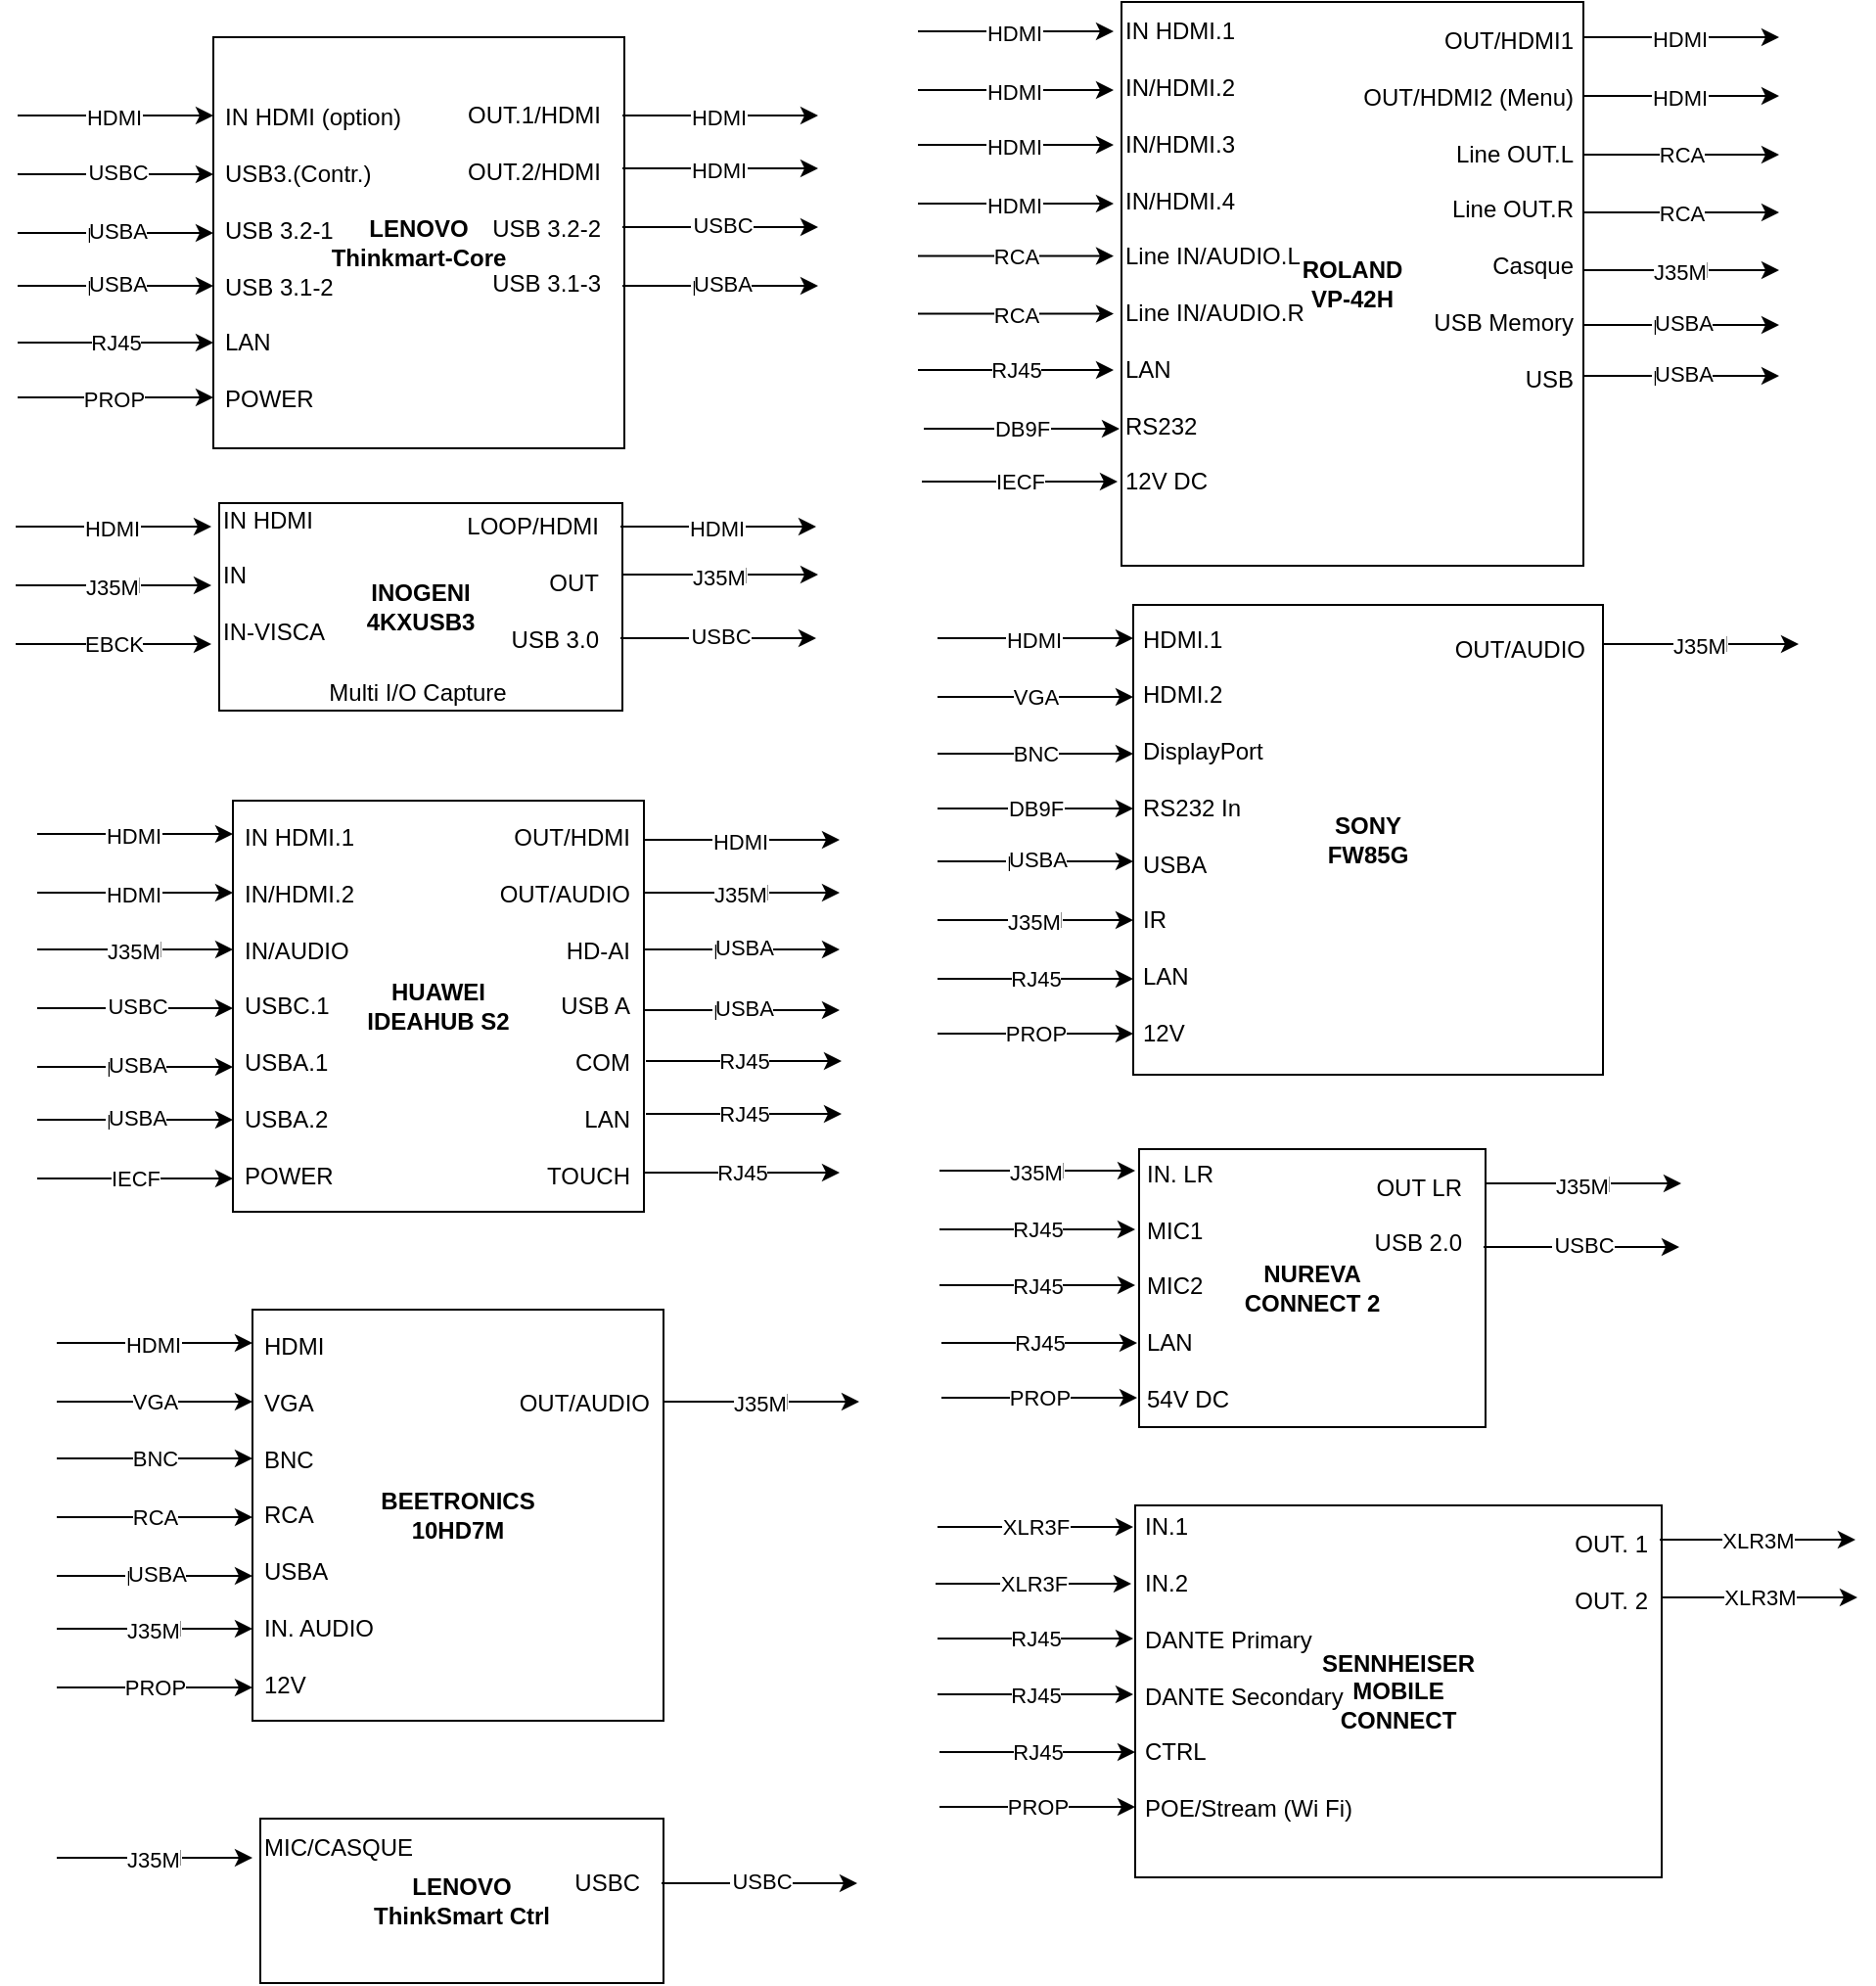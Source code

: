 <mxfile version="26.2.2">
  <diagram name="Page-1" id="RgEfSDQ0FSthrg3Bv4OJ">
    <mxGraphModel dx="816" dy="1219" grid="1" gridSize="10" guides="1" tooltips="1" connect="1" arrows="1" fold="1" page="1" pageScale="1" pageWidth="827" pageHeight="1169" math="0" shadow="0">
      <root>
        <mxCell id="0" />
        <mxCell id="1" parent="0" />
        <mxCell id="T4Of-KrP0aBdLGZc8wLE-3" value="" style="group" parent="1" vertex="1" connectable="0">
          <mxGeometry x="30" y="30" width="409" height="210" as="geometry" />
        </mxCell>
        <mxCell id="ghnOgQ1Xh5zii2DGZ_iG-3" value="&lt;b&gt;LENOVO&lt;/b&gt;&lt;div&gt;&lt;b&gt;Thinkmart-Core&lt;/b&gt;&lt;/div&gt;" style="whiteSpace=wrap;html=1;aspect=fixed;" parent="T4Of-KrP0aBdLGZc8wLE-3" vertex="1">
          <mxGeometry x="100" width="210" height="210" as="geometry" />
        </mxCell>
        <mxCell id="ghnOgQ1Xh5zii2DGZ_iG-5" value="" style="endArrow=classic;html=1;rounded=0;" parent="T4Of-KrP0aBdLGZc8wLE-3" edge="1">
          <mxGeometry relative="1" as="geometry">
            <mxPoint y="40" as="sourcePoint" />
            <mxPoint x="100" y="40" as="targetPoint" />
          </mxGeometry>
        </mxCell>
        <mxCell id="ghnOgQ1Xh5zii2DGZ_iG-6" value="Label" style="edgeLabel;resizable=0;html=1;;align=center;verticalAlign=middle;" parent="ghnOgQ1Xh5zii2DGZ_iG-5" connectable="0" vertex="1">
          <mxGeometry relative="1" as="geometry" />
        </mxCell>
        <mxCell id="ghnOgQ1Xh5zii2DGZ_iG-7" value="HDMI" style="edgeLabel;html=1;align=center;verticalAlign=middle;resizable=0;points=[];" parent="ghnOgQ1Xh5zii2DGZ_iG-5" vertex="1" connectable="0">
          <mxGeometry x="-0.03" relative="1" as="geometry">
            <mxPoint y="1" as="offset" />
          </mxGeometry>
        </mxCell>
        <mxCell id="ghnOgQ1Xh5zii2DGZ_iG-8" value="" style="endArrow=classic;html=1;rounded=0;" parent="T4Of-KrP0aBdLGZc8wLE-3" edge="1">
          <mxGeometry relative="1" as="geometry">
            <mxPoint y="70" as="sourcePoint" />
            <mxPoint x="100" y="70" as="targetPoint" />
          </mxGeometry>
        </mxCell>
        <mxCell id="ghnOgQ1Xh5zii2DGZ_iG-9" value="Label" style="edgeLabel;resizable=0;html=1;;align=center;verticalAlign=middle;" parent="ghnOgQ1Xh5zii2DGZ_iG-8" connectable="0" vertex="1">
          <mxGeometry relative="1" as="geometry" />
        </mxCell>
        <mxCell id="ghnOgQ1Xh5zii2DGZ_iG-10" value="HDMI" style="edgeLabel;html=1;align=center;verticalAlign=middle;resizable=0;points=[];" parent="ghnOgQ1Xh5zii2DGZ_iG-8" vertex="1" connectable="0">
          <mxGeometry x="-0.03" relative="1" as="geometry">
            <mxPoint y="1" as="offset" />
          </mxGeometry>
        </mxCell>
        <mxCell id="ghnOgQ1Xh5zii2DGZ_iG-11" value="USBC" style="edgeLabel;html=1;align=center;verticalAlign=middle;resizable=0;points=[];" parent="ghnOgQ1Xh5zii2DGZ_iG-8" vertex="1" connectable="0">
          <mxGeometry x="0.01" y="2" relative="1" as="geometry">
            <mxPoint y="1" as="offset" />
          </mxGeometry>
        </mxCell>
        <mxCell id="ghnOgQ1Xh5zii2DGZ_iG-12" value="" style="endArrow=classic;html=1;rounded=0;" parent="T4Of-KrP0aBdLGZc8wLE-3" edge="1">
          <mxGeometry relative="1" as="geometry">
            <mxPoint y="100" as="sourcePoint" />
            <mxPoint x="100" y="100" as="targetPoint" />
          </mxGeometry>
        </mxCell>
        <mxCell id="ghnOgQ1Xh5zii2DGZ_iG-13" value="Label" style="edgeLabel;resizable=0;html=1;;align=center;verticalAlign=middle;" parent="ghnOgQ1Xh5zii2DGZ_iG-12" connectable="0" vertex="1">
          <mxGeometry relative="1" as="geometry" />
        </mxCell>
        <mxCell id="ghnOgQ1Xh5zii2DGZ_iG-14" value="HDMI" style="edgeLabel;html=1;align=center;verticalAlign=middle;resizable=0;points=[];" parent="ghnOgQ1Xh5zii2DGZ_iG-12" vertex="1" connectable="0">
          <mxGeometry x="-0.03" relative="1" as="geometry">
            <mxPoint y="1" as="offset" />
          </mxGeometry>
        </mxCell>
        <mxCell id="ghnOgQ1Xh5zii2DGZ_iG-15" value="USBA" style="edgeLabel;html=1;align=center;verticalAlign=middle;resizable=0;points=[];" parent="ghnOgQ1Xh5zii2DGZ_iG-12" vertex="1" connectable="0">
          <mxGeometry x="0.01" y="2" relative="1" as="geometry">
            <mxPoint y="1" as="offset" />
          </mxGeometry>
        </mxCell>
        <mxCell id="ghnOgQ1Xh5zii2DGZ_iG-17" value="" style="endArrow=classic;html=1;rounded=0;" parent="T4Of-KrP0aBdLGZc8wLE-3" edge="1">
          <mxGeometry relative="1" as="geometry">
            <mxPoint y="127" as="sourcePoint" />
            <mxPoint x="100" y="127" as="targetPoint" />
          </mxGeometry>
        </mxCell>
        <mxCell id="ghnOgQ1Xh5zii2DGZ_iG-18" value="Label" style="edgeLabel;resizable=0;html=1;;align=center;verticalAlign=middle;" parent="ghnOgQ1Xh5zii2DGZ_iG-17" connectable="0" vertex="1">
          <mxGeometry relative="1" as="geometry" />
        </mxCell>
        <mxCell id="ghnOgQ1Xh5zii2DGZ_iG-19" value="HDMI" style="edgeLabel;html=1;align=center;verticalAlign=middle;resizable=0;points=[];" parent="ghnOgQ1Xh5zii2DGZ_iG-17" vertex="1" connectable="0">
          <mxGeometry x="-0.03" relative="1" as="geometry">
            <mxPoint y="1" as="offset" />
          </mxGeometry>
        </mxCell>
        <mxCell id="ghnOgQ1Xh5zii2DGZ_iG-20" value="USBA" style="edgeLabel;html=1;align=center;verticalAlign=middle;resizable=0;points=[];" parent="ghnOgQ1Xh5zii2DGZ_iG-17" vertex="1" connectable="0">
          <mxGeometry x="0.01" y="2" relative="1" as="geometry">
            <mxPoint y="1" as="offset" />
          </mxGeometry>
        </mxCell>
        <mxCell id="ghnOgQ1Xh5zii2DGZ_iG-32" value="" style="endArrow=classic;html=1;rounded=0;" parent="T4Of-KrP0aBdLGZc8wLE-3" edge="1">
          <mxGeometry relative="1" as="geometry">
            <mxPoint y="156" as="sourcePoint" />
            <mxPoint x="100" y="156" as="targetPoint" />
          </mxGeometry>
        </mxCell>
        <mxCell id="ghnOgQ1Xh5zii2DGZ_iG-33" value="RJ&lt;span style=&quot;background-color: light-dark(#ffffff, var(--ge-dark-color, #121212)); color: light-dark(rgb(0, 0, 0), rgb(255, 255, 255));&quot;&gt;45&lt;/span&gt;" style="edgeLabel;resizable=0;html=1;;align=center;verticalAlign=middle;" parent="ghnOgQ1Xh5zii2DGZ_iG-32" connectable="0" vertex="1">
          <mxGeometry relative="1" as="geometry" />
        </mxCell>
        <mxCell id="ghnOgQ1Xh5zii2DGZ_iG-37" value="" style="endArrow=classic;html=1;rounded=0;" parent="T4Of-KrP0aBdLGZc8wLE-3" edge="1">
          <mxGeometry relative="1" as="geometry">
            <mxPoint x="309" y="40" as="sourcePoint" />
            <mxPoint x="409" y="40" as="targetPoint" />
          </mxGeometry>
        </mxCell>
        <mxCell id="ghnOgQ1Xh5zii2DGZ_iG-38" value="Label" style="edgeLabel;resizable=0;html=1;;align=center;verticalAlign=middle;" parent="ghnOgQ1Xh5zii2DGZ_iG-37" connectable="0" vertex="1">
          <mxGeometry relative="1" as="geometry" />
        </mxCell>
        <mxCell id="ghnOgQ1Xh5zii2DGZ_iG-39" value="HDMI" style="edgeLabel;html=1;align=center;verticalAlign=middle;resizable=0;points=[];" parent="ghnOgQ1Xh5zii2DGZ_iG-37" vertex="1" connectable="0">
          <mxGeometry x="-0.03" relative="1" as="geometry">
            <mxPoint y="1" as="offset" />
          </mxGeometry>
        </mxCell>
        <mxCell id="ghnOgQ1Xh5zii2DGZ_iG-40" value="" style="endArrow=classic;html=1;rounded=0;" parent="T4Of-KrP0aBdLGZc8wLE-3" edge="1">
          <mxGeometry relative="1" as="geometry">
            <mxPoint x="309" y="97" as="sourcePoint" />
            <mxPoint x="409" y="97" as="targetPoint" />
          </mxGeometry>
        </mxCell>
        <mxCell id="ghnOgQ1Xh5zii2DGZ_iG-41" value="Label" style="edgeLabel;resizable=0;html=1;;align=center;verticalAlign=middle;" parent="ghnOgQ1Xh5zii2DGZ_iG-40" connectable="0" vertex="1">
          <mxGeometry relative="1" as="geometry" />
        </mxCell>
        <mxCell id="ghnOgQ1Xh5zii2DGZ_iG-42" value="HDMI" style="edgeLabel;html=1;align=center;verticalAlign=middle;resizable=0;points=[];" parent="ghnOgQ1Xh5zii2DGZ_iG-40" vertex="1" connectable="0">
          <mxGeometry x="-0.03" relative="1" as="geometry">
            <mxPoint y="1" as="offset" />
          </mxGeometry>
        </mxCell>
        <mxCell id="ghnOgQ1Xh5zii2DGZ_iG-43" value="USBC" style="edgeLabel;html=1;align=center;verticalAlign=middle;resizable=0;points=[];" parent="ghnOgQ1Xh5zii2DGZ_iG-40" vertex="1" connectable="0">
          <mxGeometry x="0.01" y="2" relative="1" as="geometry">
            <mxPoint y="1" as="offset" />
          </mxGeometry>
        </mxCell>
        <mxCell id="ghnOgQ1Xh5zii2DGZ_iG-44" value="" style="endArrow=classic;html=1;rounded=0;" parent="T4Of-KrP0aBdLGZc8wLE-3" edge="1">
          <mxGeometry relative="1" as="geometry">
            <mxPoint x="309" y="127" as="sourcePoint" />
            <mxPoint x="409" y="127" as="targetPoint" />
          </mxGeometry>
        </mxCell>
        <mxCell id="ghnOgQ1Xh5zii2DGZ_iG-45" value="Label" style="edgeLabel;resizable=0;html=1;;align=center;verticalAlign=middle;" parent="ghnOgQ1Xh5zii2DGZ_iG-44" connectable="0" vertex="1">
          <mxGeometry relative="1" as="geometry" />
        </mxCell>
        <mxCell id="ghnOgQ1Xh5zii2DGZ_iG-46" value="HDMI" style="edgeLabel;html=1;align=center;verticalAlign=middle;resizable=0;points=[];" parent="ghnOgQ1Xh5zii2DGZ_iG-44" vertex="1" connectable="0">
          <mxGeometry x="-0.03" relative="1" as="geometry">
            <mxPoint y="1" as="offset" />
          </mxGeometry>
        </mxCell>
        <mxCell id="ghnOgQ1Xh5zii2DGZ_iG-47" value="USBA" style="edgeLabel;html=1;align=center;verticalAlign=middle;resizable=0;points=[];" parent="ghnOgQ1Xh5zii2DGZ_iG-44" vertex="1" connectable="0">
          <mxGeometry x="0.01" y="2" relative="1" as="geometry">
            <mxPoint y="1" as="offset" />
          </mxGeometry>
        </mxCell>
        <mxCell id="ghnOgQ1Xh5zii2DGZ_iG-48" value="" style="endArrow=classic;html=1;rounded=0;" parent="T4Of-KrP0aBdLGZc8wLE-3" edge="1">
          <mxGeometry relative="1" as="geometry">
            <mxPoint x="309" y="67" as="sourcePoint" />
            <mxPoint x="409" y="67" as="targetPoint" />
          </mxGeometry>
        </mxCell>
        <mxCell id="ghnOgQ1Xh5zii2DGZ_iG-49" value="Label" style="edgeLabel;resizable=0;html=1;;align=center;verticalAlign=middle;" parent="ghnOgQ1Xh5zii2DGZ_iG-48" connectable="0" vertex="1">
          <mxGeometry relative="1" as="geometry" />
        </mxCell>
        <mxCell id="ghnOgQ1Xh5zii2DGZ_iG-50" value="HDMI" style="edgeLabel;html=1;align=center;verticalAlign=middle;resizable=0;points=[];" parent="ghnOgQ1Xh5zii2DGZ_iG-48" vertex="1" connectable="0">
          <mxGeometry x="-0.03" relative="1" as="geometry">
            <mxPoint y="1" as="offset" />
          </mxGeometry>
        </mxCell>
        <mxCell id="ghnOgQ1Xh5zii2DGZ_iG-56" value="" style="endArrow=classic;html=1;rounded=0;" parent="T4Of-KrP0aBdLGZc8wLE-3" edge="1">
          <mxGeometry relative="1" as="geometry">
            <mxPoint y="184" as="sourcePoint" />
            <mxPoint x="100" y="184" as="targetPoint" />
          </mxGeometry>
        </mxCell>
        <mxCell id="ghnOgQ1Xh5zii2DGZ_iG-57" value="Label" style="edgeLabel;resizable=0;html=1;;align=center;verticalAlign=middle;" parent="ghnOgQ1Xh5zii2DGZ_iG-56" connectable="0" vertex="1">
          <mxGeometry relative="1" as="geometry" />
        </mxCell>
        <mxCell id="ghnOgQ1Xh5zii2DGZ_iG-58" value="PROP" style="edgeLabel;html=1;align=center;verticalAlign=middle;resizable=0;points=[];" parent="ghnOgQ1Xh5zii2DGZ_iG-56" vertex="1" connectable="0">
          <mxGeometry x="-0.03" relative="1" as="geometry">
            <mxPoint y="1" as="offset" />
          </mxGeometry>
        </mxCell>
        <mxCell id="T4Of-KrP0aBdLGZc8wLE-1" value="IN HDMI (option)&lt;div&gt;&lt;br&gt;&lt;/div&gt;&lt;div&gt;USB3.(Contr.)&lt;/div&gt;&lt;div&gt;&lt;br&gt;&lt;/div&gt;&lt;div&gt;USB 3.2-1&lt;/div&gt;&lt;div&gt;&lt;br&gt;&lt;/div&gt;&lt;div&gt;USB 3.1-2&lt;/div&gt;&lt;div&gt;&lt;br&gt;&lt;/div&gt;&lt;div&gt;LAN&lt;/div&gt;&lt;div&gt;&lt;br&gt;&lt;/div&gt;&lt;div&gt;POWER&lt;/div&gt;" style="text;html=1;align=left;verticalAlign=middle;resizable=0;points=[];autosize=1;strokeColor=none;fillColor=none;" parent="T4Of-KrP0aBdLGZc8wLE-3" vertex="1">
          <mxGeometry x="104" y="28" width="110" height="170" as="geometry" />
        </mxCell>
        <mxCell id="T4Of-KrP0aBdLGZc8wLE-2" value="&lt;div&gt;OUT.1/HDMI&lt;/div&gt;&lt;div&gt;&lt;br&gt;&lt;/div&gt;&lt;div&gt;OUT.2/HDMI&lt;/div&gt;&lt;div&gt;&lt;br&gt;&lt;/div&gt;&lt;div&gt;USB 3.2-2&lt;/div&gt;&lt;div&gt;&lt;br&gt;&lt;/div&gt;&lt;div&gt;USB 3.1-3&lt;/div&gt;" style="text;html=1;align=right;verticalAlign=middle;resizable=0;points=[];autosize=1;strokeColor=none;fillColor=none;" parent="T4Of-KrP0aBdLGZc8wLE-3" vertex="1">
          <mxGeometry x="209" y="28" width="90" height="110" as="geometry" />
        </mxCell>
        <mxCell id="T4Of-KrP0aBdLGZc8wLE-48" value="" style="group" parent="1" vertex="1" connectable="0">
          <mxGeometry x="29" y="260" width="410" height="120" as="geometry" />
        </mxCell>
        <mxCell id="T4Of-KrP0aBdLGZc8wLE-43" value="&lt;b&gt;INOGENI&lt;/b&gt;&lt;div&gt;&lt;b&gt;4KXUSB3&lt;/b&gt;&lt;/div&gt;" style="rounded=0;whiteSpace=wrap;html=1;" parent="T4Of-KrP0aBdLGZc8wLE-48" vertex="1">
          <mxGeometry x="104" y="8" width="206" height="106" as="geometry" />
        </mxCell>
        <mxCell id="T4Of-KrP0aBdLGZc8wLE-6" value="" style="endArrow=classic;html=1;rounded=0;" parent="T4Of-KrP0aBdLGZc8wLE-48" edge="1">
          <mxGeometry relative="1" as="geometry">
            <mxPoint y="20" as="sourcePoint" />
            <mxPoint x="100" y="20" as="targetPoint" />
          </mxGeometry>
        </mxCell>
        <mxCell id="T4Of-KrP0aBdLGZc8wLE-7" value="Label" style="edgeLabel;resizable=0;html=1;;align=center;verticalAlign=middle;" parent="T4Of-KrP0aBdLGZc8wLE-6" connectable="0" vertex="1">
          <mxGeometry relative="1" as="geometry" />
        </mxCell>
        <mxCell id="T4Of-KrP0aBdLGZc8wLE-8" value="HDMI" style="edgeLabel;html=1;align=center;verticalAlign=middle;resizable=0;points=[];" parent="T4Of-KrP0aBdLGZc8wLE-6" vertex="1" connectable="0">
          <mxGeometry x="-0.03" relative="1" as="geometry">
            <mxPoint y="1" as="offset" />
          </mxGeometry>
        </mxCell>
        <mxCell id="T4Of-KrP0aBdLGZc8wLE-9" value="" style="endArrow=classic;html=1;rounded=0;" parent="T4Of-KrP0aBdLGZc8wLE-48" edge="1">
          <mxGeometry relative="1" as="geometry">
            <mxPoint y="50" as="sourcePoint" />
            <mxPoint x="100" y="50" as="targetPoint" />
          </mxGeometry>
        </mxCell>
        <mxCell id="T4Of-KrP0aBdLGZc8wLE-10" value="Label" style="edgeLabel;resizable=0;html=1;;align=center;verticalAlign=middle;" parent="T4Of-KrP0aBdLGZc8wLE-9" connectable="0" vertex="1">
          <mxGeometry relative="1" as="geometry" />
        </mxCell>
        <mxCell id="T4Of-KrP0aBdLGZc8wLE-11" value="J35M" style="edgeLabel;html=1;align=center;verticalAlign=middle;resizable=0;points=[];" parent="T4Of-KrP0aBdLGZc8wLE-9" vertex="1" connectable="0">
          <mxGeometry x="-0.03" relative="1" as="geometry">
            <mxPoint y="1" as="offset" />
          </mxGeometry>
        </mxCell>
        <mxCell id="T4Of-KrP0aBdLGZc8wLE-13" value="" style="endArrow=classic;html=1;rounded=0;" parent="T4Of-KrP0aBdLGZc8wLE-48" edge="1">
          <mxGeometry relative="1" as="geometry">
            <mxPoint y="80" as="sourcePoint" />
            <mxPoint x="100" y="80" as="targetPoint" />
          </mxGeometry>
        </mxCell>
        <mxCell id="T4Of-KrP0aBdLGZc8wLE-14" value="EBCK" style="edgeLabel;resizable=0;html=1;;align=center;verticalAlign=middle;" parent="T4Of-KrP0aBdLGZc8wLE-13" connectable="0" vertex="1">
          <mxGeometry relative="1" as="geometry" />
        </mxCell>
        <mxCell id="T4Of-KrP0aBdLGZc8wLE-23" value="" style="endArrow=classic;html=1;rounded=0;" parent="T4Of-KrP0aBdLGZc8wLE-48" edge="1">
          <mxGeometry relative="1" as="geometry">
            <mxPoint x="309" y="20" as="sourcePoint" />
            <mxPoint x="409" y="20" as="targetPoint" />
          </mxGeometry>
        </mxCell>
        <mxCell id="T4Of-KrP0aBdLGZc8wLE-24" value="Label" style="edgeLabel;resizable=0;html=1;;align=center;verticalAlign=middle;" parent="T4Of-KrP0aBdLGZc8wLE-23" connectable="0" vertex="1">
          <mxGeometry relative="1" as="geometry" />
        </mxCell>
        <mxCell id="T4Of-KrP0aBdLGZc8wLE-25" value="HDMI" style="edgeLabel;html=1;align=center;verticalAlign=middle;resizable=0;points=[];" parent="T4Of-KrP0aBdLGZc8wLE-23" vertex="1" connectable="0">
          <mxGeometry x="-0.03" relative="1" as="geometry">
            <mxPoint y="1" as="offset" />
          </mxGeometry>
        </mxCell>
        <mxCell id="T4Of-KrP0aBdLGZc8wLE-26" value="" style="endArrow=classic;html=1;rounded=0;" parent="T4Of-KrP0aBdLGZc8wLE-48" edge="1">
          <mxGeometry relative="1" as="geometry">
            <mxPoint x="309" y="77" as="sourcePoint" />
            <mxPoint x="409" y="77" as="targetPoint" />
          </mxGeometry>
        </mxCell>
        <mxCell id="T4Of-KrP0aBdLGZc8wLE-27" value="Label" style="edgeLabel;resizable=0;html=1;;align=center;verticalAlign=middle;" parent="T4Of-KrP0aBdLGZc8wLE-26" connectable="0" vertex="1">
          <mxGeometry relative="1" as="geometry" />
        </mxCell>
        <mxCell id="T4Of-KrP0aBdLGZc8wLE-28" value="HDMI" style="edgeLabel;html=1;align=center;verticalAlign=middle;resizable=0;points=[];" parent="T4Of-KrP0aBdLGZc8wLE-26" vertex="1" connectable="0">
          <mxGeometry x="-0.03" relative="1" as="geometry">
            <mxPoint y="1" as="offset" />
          </mxGeometry>
        </mxCell>
        <mxCell id="T4Of-KrP0aBdLGZc8wLE-29" value="USBC" style="edgeLabel;html=1;align=center;verticalAlign=middle;resizable=0;points=[];" parent="T4Of-KrP0aBdLGZc8wLE-26" vertex="1" connectable="0">
          <mxGeometry x="0.01" y="2" relative="1" as="geometry">
            <mxPoint y="1" as="offset" />
          </mxGeometry>
        </mxCell>
        <mxCell id="T4Of-KrP0aBdLGZc8wLE-40" value="IN HDMI&lt;div&gt;&lt;br&gt;&lt;/div&gt;&lt;div&gt;IN&lt;/div&gt;&lt;div&gt;&lt;br&gt;&lt;/div&gt;&lt;div&gt;IN-VISCA&lt;/div&gt;" style="text;html=1;align=left;verticalAlign=middle;resizable=0;points=[];autosize=1;strokeColor=none;fillColor=none;" parent="T4Of-KrP0aBdLGZc8wLE-48" vertex="1">
          <mxGeometry x="104" width="80" height="90" as="geometry" />
        </mxCell>
        <mxCell id="T4Of-KrP0aBdLGZc8wLE-41" value="&lt;div&gt;LOOP/HDMI&lt;/div&gt;&lt;div&gt;&lt;br&gt;&lt;/div&gt;&lt;div&gt;OUT&lt;/div&gt;&lt;div&gt;&lt;br&gt;&lt;/div&gt;&lt;div&gt;USB 3.0&lt;/div&gt;&lt;div&gt;&lt;br&gt;&lt;/div&gt;&lt;div&gt;&lt;br&gt;&lt;/div&gt;" style="text;html=1;align=right;verticalAlign=middle;resizable=0;points=[];autosize=1;strokeColor=none;fillColor=none;" parent="T4Of-KrP0aBdLGZc8wLE-48" vertex="1">
          <mxGeometry x="209" y="8" width="90" height="110" as="geometry" />
        </mxCell>
        <mxCell id="T4Of-KrP0aBdLGZc8wLE-44" value="" style="endArrow=classic;html=1;rounded=0;" parent="T4Of-KrP0aBdLGZc8wLE-48" edge="1">
          <mxGeometry relative="1" as="geometry">
            <mxPoint x="310" y="44.5" as="sourcePoint" />
            <mxPoint x="410" y="44.5" as="targetPoint" />
          </mxGeometry>
        </mxCell>
        <mxCell id="T4Of-KrP0aBdLGZc8wLE-45" value="Label" style="edgeLabel;resizable=0;html=1;;align=center;verticalAlign=middle;" parent="T4Of-KrP0aBdLGZc8wLE-44" connectable="0" vertex="1">
          <mxGeometry relative="1" as="geometry" />
        </mxCell>
        <mxCell id="T4Of-KrP0aBdLGZc8wLE-46" value="J35M" style="edgeLabel;html=1;align=center;verticalAlign=middle;resizable=0;points=[];" parent="T4Of-KrP0aBdLGZc8wLE-44" vertex="1" connectable="0">
          <mxGeometry x="-0.03" relative="1" as="geometry">
            <mxPoint y="1" as="offset" />
          </mxGeometry>
        </mxCell>
        <mxCell id="T4Of-KrP0aBdLGZc8wLE-47" value="Multi I/O Capture" style="text;html=1;align=center;verticalAlign=middle;resizable=0;points=[];autosize=1;strokeColor=none;fillColor=none;" parent="T4Of-KrP0aBdLGZc8wLE-48" vertex="1">
          <mxGeometry x="150" y="90" width="110" height="30" as="geometry" />
        </mxCell>
        <mxCell id="T4Of-KrP0aBdLGZc8wLE-108" value="" style="group" parent="1" vertex="1" connectable="0">
          <mxGeometry x="40" y="420" width="411" height="210" as="geometry" />
        </mxCell>
        <mxCell id="T4Of-KrP0aBdLGZc8wLE-50" value="&lt;b&gt;HUAWEI&lt;/b&gt;&lt;div&gt;&lt;b&gt;IDEAHUB S2&lt;/b&gt;&lt;/div&gt;" style="whiteSpace=wrap;html=1;aspect=fixed;" parent="T4Of-KrP0aBdLGZc8wLE-108" vertex="1">
          <mxGeometry x="100" width="210" height="210" as="geometry" />
        </mxCell>
        <mxCell id="T4Of-KrP0aBdLGZc8wLE-51" value="" style="endArrow=classic;html=1;rounded=0;" parent="T4Of-KrP0aBdLGZc8wLE-108" edge="1">
          <mxGeometry relative="1" as="geometry">
            <mxPoint y="17" as="sourcePoint" />
            <mxPoint x="100" y="17" as="targetPoint" />
          </mxGeometry>
        </mxCell>
        <mxCell id="T4Of-KrP0aBdLGZc8wLE-52" value="Label" style="edgeLabel;resizable=0;html=1;;align=center;verticalAlign=middle;" parent="T4Of-KrP0aBdLGZc8wLE-51" connectable="0" vertex="1">
          <mxGeometry relative="1" as="geometry" />
        </mxCell>
        <mxCell id="T4Of-KrP0aBdLGZc8wLE-53" value="HDMI" style="edgeLabel;html=1;align=center;verticalAlign=middle;resizable=0;points=[];" parent="T4Of-KrP0aBdLGZc8wLE-51" vertex="1" connectable="0">
          <mxGeometry x="-0.03" relative="1" as="geometry">
            <mxPoint y="1" as="offset" />
          </mxGeometry>
        </mxCell>
        <mxCell id="T4Of-KrP0aBdLGZc8wLE-54" value="" style="endArrow=classic;html=1;rounded=0;" parent="T4Of-KrP0aBdLGZc8wLE-108" edge="1">
          <mxGeometry relative="1" as="geometry">
            <mxPoint y="106" as="sourcePoint" />
            <mxPoint x="100" y="106" as="targetPoint" />
          </mxGeometry>
        </mxCell>
        <mxCell id="T4Of-KrP0aBdLGZc8wLE-55" value="Label" style="edgeLabel;resizable=0;html=1;;align=center;verticalAlign=middle;" parent="T4Of-KrP0aBdLGZc8wLE-54" connectable="0" vertex="1">
          <mxGeometry relative="1" as="geometry" />
        </mxCell>
        <mxCell id="T4Of-KrP0aBdLGZc8wLE-56" value="HDMI" style="edgeLabel;html=1;align=center;verticalAlign=middle;resizable=0;points=[];" parent="T4Of-KrP0aBdLGZc8wLE-54" vertex="1" connectable="0">
          <mxGeometry x="-0.03" relative="1" as="geometry">
            <mxPoint y="1" as="offset" />
          </mxGeometry>
        </mxCell>
        <mxCell id="T4Of-KrP0aBdLGZc8wLE-57" value="USBC" style="edgeLabel;html=1;align=center;verticalAlign=middle;resizable=0;points=[];" parent="T4Of-KrP0aBdLGZc8wLE-54" vertex="1" connectable="0">
          <mxGeometry x="0.01" y="2" relative="1" as="geometry">
            <mxPoint y="1" as="offset" />
          </mxGeometry>
        </mxCell>
        <mxCell id="T4Of-KrP0aBdLGZc8wLE-58" value="" style="endArrow=classic;html=1;rounded=0;" parent="T4Of-KrP0aBdLGZc8wLE-108" edge="1">
          <mxGeometry relative="1" as="geometry">
            <mxPoint y="136" as="sourcePoint" />
            <mxPoint x="100" y="136" as="targetPoint" />
          </mxGeometry>
        </mxCell>
        <mxCell id="T4Of-KrP0aBdLGZc8wLE-59" value="Label" style="edgeLabel;resizable=0;html=1;;align=center;verticalAlign=middle;" parent="T4Of-KrP0aBdLGZc8wLE-58" connectable="0" vertex="1">
          <mxGeometry relative="1" as="geometry" />
        </mxCell>
        <mxCell id="T4Of-KrP0aBdLGZc8wLE-60" value="HDMI" style="edgeLabel;html=1;align=center;verticalAlign=middle;resizable=0;points=[];" parent="T4Of-KrP0aBdLGZc8wLE-58" vertex="1" connectable="0">
          <mxGeometry x="-0.03" relative="1" as="geometry">
            <mxPoint y="1" as="offset" />
          </mxGeometry>
        </mxCell>
        <mxCell id="T4Of-KrP0aBdLGZc8wLE-61" value="USBA" style="edgeLabel;html=1;align=center;verticalAlign=middle;resizable=0;points=[];" parent="T4Of-KrP0aBdLGZc8wLE-58" vertex="1" connectable="0">
          <mxGeometry x="0.01" y="2" relative="1" as="geometry">
            <mxPoint y="1" as="offset" />
          </mxGeometry>
        </mxCell>
        <mxCell id="T4Of-KrP0aBdLGZc8wLE-62" value="" style="endArrow=classic;html=1;rounded=0;" parent="T4Of-KrP0aBdLGZc8wLE-108" edge="1">
          <mxGeometry relative="1" as="geometry">
            <mxPoint y="163" as="sourcePoint" />
            <mxPoint x="100" y="163" as="targetPoint" />
          </mxGeometry>
        </mxCell>
        <mxCell id="T4Of-KrP0aBdLGZc8wLE-63" value="Label" style="edgeLabel;resizable=0;html=1;;align=center;verticalAlign=middle;" parent="T4Of-KrP0aBdLGZc8wLE-62" connectable="0" vertex="1">
          <mxGeometry relative="1" as="geometry" />
        </mxCell>
        <mxCell id="T4Of-KrP0aBdLGZc8wLE-64" value="HDMI" style="edgeLabel;html=1;align=center;verticalAlign=middle;resizable=0;points=[];" parent="T4Of-KrP0aBdLGZc8wLE-62" vertex="1" connectable="0">
          <mxGeometry x="-0.03" relative="1" as="geometry">
            <mxPoint y="1" as="offset" />
          </mxGeometry>
        </mxCell>
        <mxCell id="T4Of-KrP0aBdLGZc8wLE-65" value="USBA" style="edgeLabel;html=1;align=center;verticalAlign=middle;resizable=0;points=[];" parent="T4Of-KrP0aBdLGZc8wLE-62" vertex="1" connectable="0">
          <mxGeometry x="0.01" y="2" relative="1" as="geometry">
            <mxPoint y="1" as="offset" />
          </mxGeometry>
        </mxCell>
        <mxCell id="T4Of-KrP0aBdLGZc8wLE-66" value="" style="endArrow=classic;html=1;rounded=0;" parent="T4Of-KrP0aBdLGZc8wLE-108" edge="1">
          <mxGeometry relative="1" as="geometry">
            <mxPoint x="311" y="133" as="sourcePoint" />
            <mxPoint x="411" y="133" as="targetPoint" />
          </mxGeometry>
        </mxCell>
        <mxCell id="T4Of-KrP0aBdLGZc8wLE-67" value="RJ&lt;span style=&quot;background-color: light-dark(#ffffff, var(--ge-dark-color, #121212)); color: light-dark(rgb(0, 0, 0), rgb(255, 255, 255));&quot;&gt;45&lt;/span&gt;" style="edgeLabel;resizable=0;html=1;;align=center;verticalAlign=middle;" parent="T4Of-KrP0aBdLGZc8wLE-66" connectable="0" vertex="1">
          <mxGeometry relative="1" as="geometry" />
        </mxCell>
        <mxCell id="T4Of-KrP0aBdLGZc8wLE-68" value="" style="endArrow=classic;html=1;rounded=0;" parent="T4Of-KrP0aBdLGZc8wLE-108" edge="1">
          <mxGeometry relative="1" as="geometry">
            <mxPoint x="310" y="20" as="sourcePoint" />
            <mxPoint x="410" y="20" as="targetPoint" />
          </mxGeometry>
        </mxCell>
        <mxCell id="T4Of-KrP0aBdLGZc8wLE-69" value="Label" style="edgeLabel;resizable=0;html=1;;align=center;verticalAlign=middle;" parent="T4Of-KrP0aBdLGZc8wLE-68" connectable="0" vertex="1">
          <mxGeometry relative="1" as="geometry" />
        </mxCell>
        <mxCell id="T4Of-KrP0aBdLGZc8wLE-70" value="HDMI" style="edgeLabel;html=1;align=center;verticalAlign=middle;resizable=0;points=[];" parent="T4Of-KrP0aBdLGZc8wLE-68" vertex="1" connectable="0">
          <mxGeometry x="-0.03" relative="1" as="geometry">
            <mxPoint y="1" as="offset" />
          </mxGeometry>
        </mxCell>
        <mxCell id="T4Of-KrP0aBdLGZc8wLE-75" value="" style="endArrow=classic;html=1;rounded=0;" parent="T4Of-KrP0aBdLGZc8wLE-108" edge="1">
          <mxGeometry relative="1" as="geometry">
            <mxPoint x="310" y="107" as="sourcePoint" />
            <mxPoint x="410" y="107" as="targetPoint" />
          </mxGeometry>
        </mxCell>
        <mxCell id="T4Of-KrP0aBdLGZc8wLE-76" value="Label" style="edgeLabel;resizable=0;html=1;;align=center;verticalAlign=middle;" parent="T4Of-KrP0aBdLGZc8wLE-75" connectable="0" vertex="1">
          <mxGeometry relative="1" as="geometry" />
        </mxCell>
        <mxCell id="T4Of-KrP0aBdLGZc8wLE-77" value="HDMI" style="edgeLabel;html=1;align=center;verticalAlign=middle;resizable=0;points=[];" parent="T4Of-KrP0aBdLGZc8wLE-75" vertex="1" connectable="0">
          <mxGeometry x="-0.03" relative="1" as="geometry">
            <mxPoint y="1" as="offset" />
          </mxGeometry>
        </mxCell>
        <mxCell id="T4Of-KrP0aBdLGZc8wLE-78" value="USBA" style="edgeLabel;html=1;align=center;verticalAlign=middle;resizable=0;points=[];" parent="T4Of-KrP0aBdLGZc8wLE-75" vertex="1" connectable="0">
          <mxGeometry x="0.01" y="2" relative="1" as="geometry">
            <mxPoint y="1" as="offset" />
          </mxGeometry>
        </mxCell>
        <mxCell id="T4Of-KrP0aBdLGZc8wLE-82" value="" style="endArrow=classic;html=1;rounded=0;" parent="T4Of-KrP0aBdLGZc8wLE-108" edge="1">
          <mxGeometry relative="1" as="geometry">
            <mxPoint y="193" as="sourcePoint" />
            <mxPoint x="100" y="193" as="targetPoint" />
          </mxGeometry>
        </mxCell>
        <mxCell id="T4Of-KrP0aBdLGZc8wLE-83" value="IECF" style="edgeLabel;resizable=0;html=1;;align=center;verticalAlign=middle;" parent="T4Of-KrP0aBdLGZc8wLE-82" connectable="0" vertex="1">
          <mxGeometry relative="1" as="geometry" />
        </mxCell>
        <mxCell id="T4Of-KrP0aBdLGZc8wLE-85" value="IN HDMI.1&lt;div&gt;&lt;br&gt;&lt;/div&gt;&lt;div&gt;IN/HDMI.2&lt;/div&gt;&lt;div&gt;&lt;br&gt;&lt;/div&gt;&lt;div&gt;IN/AUDIO&lt;/div&gt;&lt;div&gt;&lt;br&gt;&lt;/div&gt;&lt;div&gt;USBC.1&lt;br&gt;&lt;div&gt;&lt;br&gt;&lt;/div&gt;&lt;/div&gt;&lt;div&gt;USBA.1&lt;/div&gt;&lt;div&gt;&lt;br&gt;&lt;/div&gt;&lt;div&gt;USBA.2&lt;/div&gt;&lt;div&gt;&lt;br&gt;&lt;/div&gt;&lt;div&gt;POWER&lt;/div&gt;" style="text;html=1;align=left;verticalAlign=middle;resizable=0;points=[];autosize=1;strokeColor=none;fillColor=none;" parent="T4Of-KrP0aBdLGZc8wLE-108" vertex="1">
          <mxGeometry x="104" y="5" width="80" height="200" as="geometry" />
        </mxCell>
        <mxCell id="T4Of-KrP0aBdLGZc8wLE-86" value="&lt;div&gt;OUT/HDMI&lt;/div&gt;&lt;div&gt;&lt;br&gt;&lt;/div&gt;&lt;div&gt;OUT/AUDIO&lt;/div&gt;&lt;div&gt;&lt;br&gt;&lt;/div&gt;&lt;div&gt;HD-AI&lt;/div&gt;&lt;div&gt;&lt;br&gt;&lt;/div&gt;&lt;div&gt;USB A&lt;/div&gt;&lt;div&gt;&lt;br&gt;&lt;/div&gt;&lt;div&gt;COM&lt;/div&gt;&lt;div&gt;&lt;br&gt;&lt;/div&gt;&lt;div&gt;LAN&lt;/div&gt;&lt;div&gt;&lt;br&gt;&lt;/div&gt;&lt;div&gt;TOUCH&lt;/div&gt;" style="text;html=1;align=right;verticalAlign=middle;resizable=0;points=[];autosize=1;strokeColor=none;fillColor=none;" parent="T4Of-KrP0aBdLGZc8wLE-108" vertex="1">
          <mxGeometry x="214" y="5" width="90" height="200" as="geometry" />
        </mxCell>
        <mxCell id="T4Of-KrP0aBdLGZc8wLE-87" value="" style="endArrow=classic;html=1;rounded=0;" parent="T4Of-KrP0aBdLGZc8wLE-108" edge="1">
          <mxGeometry relative="1" as="geometry">
            <mxPoint x="311" y="160" as="sourcePoint" />
            <mxPoint x="411" y="160" as="targetPoint" />
          </mxGeometry>
        </mxCell>
        <mxCell id="T4Of-KrP0aBdLGZc8wLE-88" value="RJ&lt;span style=&quot;background-color: light-dark(#ffffff, var(--ge-dark-color, #121212)); color: light-dark(rgb(0, 0, 0), rgb(255, 255, 255));&quot;&gt;45&lt;/span&gt;" style="edgeLabel;resizable=0;html=1;;align=center;verticalAlign=middle;" parent="T4Of-KrP0aBdLGZc8wLE-87" connectable="0" vertex="1">
          <mxGeometry relative="1" as="geometry" />
        </mxCell>
        <mxCell id="T4Of-KrP0aBdLGZc8wLE-89" value="" style="endArrow=classic;html=1;rounded=0;" parent="T4Of-KrP0aBdLGZc8wLE-108" edge="1">
          <mxGeometry relative="1" as="geometry">
            <mxPoint x="310" y="190" as="sourcePoint" />
            <mxPoint x="410" y="190" as="targetPoint" />
          </mxGeometry>
        </mxCell>
        <mxCell id="T4Of-KrP0aBdLGZc8wLE-90" value="RJ&lt;span style=&quot;background-color: light-dark(#ffffff, var(--ge-dark-color, #121212)); color: light-dark(rgb(0, 0, 0), rgb(255, 255, 255));&quot;&gt;45&lt;/span&gt;" style="edgeLabel;resizable=0;html=1;;align=center;verticalAlign=middle;" parent="T4Of-KrP0aBdLGZc8wLE-89" connectable="0" vertex="1">
          <mxGeometry relative="1" as="geometry" />
        </mxCell>
        <mxCell id="T4Of-KrP0aBdLGZc8wLE-91" value="" style="endArrow=classic;html=1;rounded=0;" parent="T4Of-KrP0aBdLGZc8wLE-108" edge="1">
          <mxGeometry relative="1" as="geometry">
            <mxPoint y="47" as="sourcePoint" />
            <mxPoint x="100" y="47" as="targetPoint" />
          </mxGeometry>
        </mxCell>
        <mxCell id="T4Of-KrP0aBdLGZc8wLE-92" value="Label" style="edgeLabel;resizable=0;html=1;;align=center;verticalAlign=middle;" parent="T4Of-KrP0aBdLGZc8wLE-91" connectable="0" vertex="1">
          <mxGeometry relative="1" as="geometry" />
        </mxCell>
        <mxCell id="T4Of-KrP0aBdLGZc8wLE-93" value="HDMI" style="edgeLabel;html=1;align=center;verticalAlign=middle;resizable=0;points=[];" parent="T4Of-KrP0aBdLGZc8wLE-91" vertex="1" connectable="0">
          <mxGeometry x="-0.03" relative="1" as="geometry">
            <mxPoint y="1" as="offset" />
          </mxGeometry>
        </mxCell>
        <mxCell id="T4Of-KrP0aBdLGZc8wLE-98" value="" style="endArrow=classic;html=1;rounded=0;" parent="T4Of-KrP0aBdLGZc8wLE-108" edge="1">
          <mxGeometry relative="1" as="geometry">
            <mxPoint y="76" as="sourcePoint" />
            <mxPoint x="100" y="76" as="targetPoint" />
          </mxGeometry>
        </mxCell>
        <mxCell id="T4Of-KrP0aBdLGZc8wLE-99" value="Label" style="edgeLabel;resizable=0;html=1;;align=center;verticalAlign=middle;" parent="T4Of-KrP0aBdLGZc8wLE-98" connectable="0" vertex="1">
          <mxGeometry relative="1" as="geometry" />
        </mxCell>
        <mxCell id="T4Of-KrP0aBdLGZc8wLE-100" value="J35M" style="edgeLabel;html=1;align=center;verticalAlign=middle;resizable=0;points=[];" parent="T4Of-KrP0aBdLGZc8wLE-98" vertex="1" connectable="0">
          <mxGeometry x="-0.03" relative="1" as="geometry">
            <mxPoint y="1" as="offset" />
          </mxGeometry>
        </mxCell>
        <mxCell id="T4Of-KrP0aBdLGZc8wLE-101" value="" style="endArrow=classic;html=1;rounded=0;" parent="T4Of-KrP0aBdLGZc8wLE-108" edge="1">
          <mxGeometry relative="1" as="geometry">
            <mxPoint x="310" y="47" as="sourcePoint" />
            <mxPoint x="410" y="47" as="targetPoint" />
          </mxGeometry>
        </mxCell>
        <mxCell id="T4Of-KrP0aBdLGZc8wLE-102" value="Label" style="edgeLabel;resizable=0;html=1;;align=center;verticalAlign=middle;" parent="T4Of-KrP0aBdLGZc8wLE-101" connectable="0" vertex="1">
          <mxGeometry relative="1" as="geometry" />
        </mxCell>
        <mxCell id="T4Of-KrP0aBdLGZc8wLE-103" value="J35M" style="edgeLabel;html=1;align=center;verticalAlign=middle;resizable=0;points=[];" parent="T4Of-KrP0aBdLGZc8wLE-101" vertex="1" connectable="0">
          <mxGeometry x="-0.03" relative="1" as="geometry">
            <mxPoint y="1" as="offset" />
          </mxGeometry>
        </mxCell>
        <mxCell id="T4Of-KrP0aBdLGZc8wLE-104" value="" style="endArrow=classic;html=1;rounded=0;" parent="T4Of-KrP0aBdLGZc8wLE-108" edge="1">
          <mxGeometry relative="1" as="geometry">
            <mxPoint x="310" y="76" as="sourcePoint" />
            <mxPoint x="410" y="76" as="targetPoint" />
          </mxGeometry>
        </mxCell>
        <mxCell id="T4Of-KrP0aBdLGZc8wLE-105" value="Label" style="edgeLabel;resizable=0;html=1;;align=center;verticalAlign=middle;" parent="T4Of-KrP0aBdLGZc8wLE-104" connectable="0" vertex="1">
          <mxGeometry relative="1" as="geometry" />
        </mxCell>
        <mxCell id="T4Of-KrP0aBdLGZc8wLE-106" value="HDMI" style="edgeLabel;html=1;align=center;verticalAlign=middle;resizable=0;points=[];" parent="T4Of-KrP0aBdLGZc8wLE-104" vertex="1" connectable="0">
          <mxGeometry x="-0.03" relative="1" as="geometry">
            <mxPoint y="1" as="offset" />
          </mxGeometry>
        </mxCell>
        <mxCell id="T4Of-KrP0aBdLGZc8wLE-107" value="USBA" style="edgeLabel;html=1;align=center;verticalAlign=middle;resizable=0;points=[];" parent="T4Of-KrP0aBdLGZc8wLE-104" vertex="1" connectable="0">
          <mxGeometry x="0.01" y="2" relative="1" as="geometry">
            <mxPoint y="1" as="offset" />
          </mxGeometry>
        </mxCell>
        <mxCell id="T4Of-KrP0aBdLGZc8wLE-110" value="&lt;b&gt;BEETRONICS&lt;/b&gt;&lt;div&gt;&lt;b&gt;10HD7M&lt;/b&gt;&lt;/div&gt;" style="whiteSpace=wrap;html=1;aspect=fixed;" parent="1" vertex="1">
          <mxGeometry x="150" y="680" width="210" height="210" as="geometry" />
        </mxCell>
        <mxCell id="T4Of-KrP0aBdLGZc8wLE-111" value="" style="endArrow=classic;html=1;rounded=0;" parent="1" edge="1">
          <mxGeometry relative="1" as="geometry">
            <mxPoint x="50" y="697" as="sourcePoint" />
            <mxPoint x="150" y="697" as="targetPoint" />
          </mxGeometry>
        </mxCell>
        <mxCell id="T4Of-KrP0aBdLGZc8wLE-112" value="Label" style="edgeLabel;resizable=0;html=1;;align=center;verticalAlign=middle;" parent="T4Of-KrP0aBdLGZc8wLE-111" connectable="0" vertex="1">
          <mxGeometry relative="1" as="geometry" />
        </mxCell>
        <mxCell id="T4Of-KrP0aBdLGZc8wLE-113" value="HDMI" style="edgeLabel;html=1;align=center;verticalAlign=middle;resizable=0;points=[];" parent="T4Of-KrP0aBdLGZc8wLE-111" vertex="1" connectable="0">
          <mxGeometry x="-0.03" relative="1" as="geometry">
            <mxPoint y="1" as="offset" />
          </mxGeometry>
        </mxCell>
        <mxCell id="T4Of-KrP0aBdLGZc8wLE-114" value="" style="endArrow=classic;html=1;rounded=0;" parent="1" edge="1">
          <mxGeometry relative="1" as="geometry">
            <mxPoint x="50" y="786" as="sourcePoint" />
            <mxPoint x="150" y="786" as="targetPoint" />
          </mxGeometry>
        </mxCell>
        <mxCell id="T4Of-KrP0aBdLGZc8wLE-115" value="RCA" style="edgeLabel;resizable=0;html=1;;align=center;verticalAlign=middle;" parent="T4Of-KrP0aBdLGZc8wLE-114" connectable="0" vertex="1">
          <mxGeometry relative="1" as="geometry" />
        </mxCell>
        <mxCell id="T4Of-KrP0aBdLGZc8wLE-118" value="" style="endArrow=classic;html=1;rounded=0;" parent="1" edge="1">
          <mxGeometry relative="1" as="geometry">
            <mxPoint x="50" y="816" as="sourcePoint" />
            <mxPoint x="150" y="816" as="targetPoint" />
          </mxGeometry>
        </mxCell>
        <mxCell id="T4Of-KrP0aBdLGZc8wLE-119" value="Label" style="edgeLabel;resizable=0;html=1;;align=center;verticalAlign=middle;" parent="T4Of-KrP0aBdLGZc8wLE-118" connectable="0" vertex="1">
          <mxGeometry relative="1" as="geometry" />
        </mxCell>
        <mxCell id="T4Of-KrP0aBdLGZc8wLE-120" value="HDMI" style="edgeLabel;html=1;align=center;verticalAlign=middle;resizable=0;points=[];" parent="T4Of-KrP0aBdLGZc8wLE-118" vertex="1" connectable="0">
          <mxGeometry x="-0.03" relative="1" as="geometry">
            <mxPoint y="1" as="offset" />
          </mxGeometry>
        </mxCell>
        <mxCell id="T4Of-KrP0aBdLGZc8wLE-121" value="USBA" style="edgeLabel;html=1;align=center;verticalAlign=middle;resizable=0;points=[];" parent="T4Of-KrP0aBdLGZc8wLE-118" vertex="1" connectable="0">
          <mxGeometry x="0.01" y="2" relative="1" as="geometry">
            <mxPoint y="1" as="offset" />
          </mxGeometry>
        </mxCell>
        <mxCell id="T4Of-KrP0aBdLGZc8wLE-135" value="" style="endArrow=classic;html=1;rounded=0;" parent="1" edge="1">
          <mxGeometry relative="1" as="geometry">
            <mxPoint x="50" y="873" as="sourcePoint" />
            <mxPoint x="150" y="873" as="targetPoint" />
          </mxGeometry>
        </mxCell>
        <mxCell id="T4Of-KrP0aBdLGZc8wLE-136" value="PROP" style="edgeLabel;resizable=0;html=1;;align=center;verticalAlign=middle;" parent="T4Of-KrP0aBdLGZc8wLE-135" connectable="0" vertex="1">
          <mxGeometry relative="1" as="geometry" />
        </mxCell>
        <mxCell id="T4Of-KrP0aBdLGZc8wLE-137" value="HDMI&lt;div&gt;&lt;br&gt;&lt;/div&gt;&lt;div&gt;VGA&lt;/div&gt;&lt;div&gt;&lt;br&gt;&lt;/div&gt;&lt;div&gt;BNC&lt;/div&gt;&lt;div&gt;&lt;br&gt;&lt;/div&gt;&lt;div&gt;RCA&lt;br&gt;&lt;div&gt;&lt;br&gt;&lt;/div&gt;&lt;/div&gt;&lt;div&gt;USBA&lt;/div&gt;&lt;div&gt;&lt;br&gt;&lt;/div&gt;&lt;div&gt;&lt;span style=&quot;background-color: transparent; color: light-dark(rgb(0, 0, 0), rgb(255, 255, 255));&quot;&gt;IN. AUDIO&lt;/span&gt;&lt;/div&gt;&lt;div&gt;&lt;span style=&quot;background-color: transparent; color: light-dark(rgb(0, 0, 0), rgb(255, 255, 255));&quot;&gt;&lt;br&gt;&lt;/span&gt;&lt;/div&gt;&lt;div&gt;12V&lt;/div&gt;" style="text;html=1;align=left;verticalAlign=middle;resizable=0;points=[];autosize=1;strokeColor=none;fillColor=none;" parent="1" vertex="1">
          <mxGeometry x="154" y="685" width="80" height="200" as="geometry" />
        </mxCell>
        <mxCell id="T4Of-KrP0aBdLGZc8wLE-138" value="&lt;div&gt;&lt;br&gt;&lt;/div&gt;&lt;div&gt;&lt;br&gt;&lt;/div&gt;&lt;div&gt;OUT/AUDIO&lt;/div&gt;&lt;div&gt;&lt;br&gt;&lt;/div&gt;" style="text;html=1;align=right;verticalAlign=middle;resizable=0;points=[];autosize=1;strokeColor=none;fillColor=none;" parent="1" vertex="1">
          <mxGeometry x="264" y="685" width="90" height="70" as="geometry" />
        </mxCell>
        <mxCell id="T4Of-KrP0aBdLGZc8wLE-143" value="" style="endArrow=classic;html=1;rounded=0;" parent="1" edge="1">
          <mxGeometry relative="1" as="geometry">
            <mxPoint x="50" y="727" as="sourcePoint" />
            <mxPoint x="150" y="727" as="targetPoint" />
          </mxGeometry>
        </mxCell>
        <mxCell id="T4Of-KrP0aBdLGZc8wLE-144" value="VGA" style="edgeLabel;resizable=0;html=1;;align=center;verticalAlign=middle;" parent="T4Of-KrP0aBdLGZc8wLE-143" connectable="0" vertex="1">
          <mxGeometry relative="1" as="geometry" />
        </mxCell>
        <mxCell id="T4Of-KrP0aBdLGZc8wLE-146" value="" style="endArrow=classic;html=1;rounded=0;" parent="1" edge="1">
          <mxGeometry relative="1" as="geometry">
            <mxPoint x="50" y="756" as="sourcePoint" />
            <mxPoint x="150" y="756" as="targetPoint" />
          </mxGeometry>
        </mxCell>
        <mxCell id="T4Of-KrP0aBdLGZc8wLE-147" value="BNC" style="edgeLabel;resizable=0;html=1;;align=center;verticalAlign=middle;" parent="T4Of-KrP0aBdLGZc8wLE-146" connectable="0" vertex="1">
          <mxGeometry relative="1" as="geometry" />
        </mxCell>
        <mxCell id="T4Of-KrP0aBdLGZc8wLE-149" value="" style="endArrow=classic;html=1;rounded=0;" parent="1" edge="1">
          <mxGeometry relative="1" as="geometry">
            <mxPoint x="360" y="727" as="sourcePoint" />
            <mxPoint x="460" y="727" as="targetPoint" />
          </mxGeometry>
        </mxCell>
        <mxCell id="T4Of-KrP0aBdLGZc8wLE-150" value="Label" style="edgeLabel;resizable=0;html=1;;align=center;verticalAlign=middle;" parent="T4Of-KrP0aBdLGZc8wLE-149" connectable="0" vertex="1">
          <mxGeometry relative="1" as="geometry" />
        </mxCell>
        <mxCell id="T4Of-KrP0aBdLGZc8wLE-151" value="J35M" style="edgeLabel;html=1;align=center;verticalAlign=middle;resizable=0;points=[];" parent="T4Of-KrP0aBdLGZc8wLE-149" vertex="1" connectable="0">
          <mxGeometry x="-0.03" relative="1" as="geometry">
            <mxPoint y="1" as="offset" />
          </mxGeometry>
        </mxCell>
        <mxCell id="T4Of-KrP0aBdLGZc8wLE-156" value="" style="endArrow=classic;html=1;rounded=0;" parent="1" edge="1">
          <mxGeometry relative="1" as="geometry">
            <mxPoint x="50" y="843" as="sourcePoint" />
            <mxPoint x="150" y="843" as="targetPoint" />
          </mxGeometry>
        </mxCell>
        <mxCell id="T4Of-KrP0aBdLGZc8wLE-157" value="Label" style="edgeLabel;resizable=0;html=1;;align=center;verticalAlign=middle;" parent="T4Of-KrP0aBdLGZc8wLE-156" connectable="0" vertex="1">
          <mxGeometry relative="1" as="geometry" />
        </mxCell>
        <mxCell id="T4Of-KrP0aBdLGZc8wLE-158" value="J35M" style="edgeLabel;html=1;align=center;verticalAlign=middle;resizable=0;points=[];" parent="T4Of-KrP0aBdLGZc8wLE-156" vertex="1" connectable="0">
          <mxGeometry x="-0.03" relative="1" as="geometry">
            <mxPoint y="1" as="offset" />
          </mxGeometry>
        </mxCell>
        <mxCell id="T4Of-KrP0aBdLGZc8wLE-160" value="&lt;b&gt;LENOVO&lt;/b&gt;&lt;div&gt;&lt;b&gt;ThinkSmart Ctrl&lt;/b&gt;&lt;/div&gt;" style="rounded=0;whiteSpace=wrap;html=1;" parent="1" vertex="1">
          <mxGeometry x="154" y="940" width="206" height="84" as="geometry" />
        </mxCell>
        <mxCell id="T4Of-KrP0aBdLGZc8wLE-164" value="" style="endArrow=classic;html=1;rounded=0;" parent="1" edge="1">
          <mxGeometry relative="1" as="geometry">
            <mxPoint x="50" y="960" as="sourcePoint" />
            <mxPoint x="150" y="960" as="targetPoint" />
          </mxGeometry>
        </mxCell>
        <mxCell id="T4Of-KrP0aBdLGZc8wLE-165" value="Label" style="edgeLabel;resizable=0;html=1;;align=center;verticalAlign=middle;" parent="T4Of-KrP0aBdLGZc8wLE-164" connectable="0" vertex="1">
          <mxGeometry relative="1" as="geometry" />
        </mxCell>
        <mxCell id="T4Of-KrP0aBdLGZc8wLE-166" value="J35M" style="edgeLabel;html=1;align=center;verticalAlign=middle;resizable=0;points=[];" parent="T4Of-KrP0aBdLGZc8wLE-164" vertex="1" connectable="0">
          <mxGeometry x="-0.03" relative="1" as="geometry">
            <mxPoint y="1" as="offset" />
          </mxGeometry>
        </mxCell>
        <mxCell id="T4Of-KrP0aBdLGZc8wLE-172" value="" style="endArrow=classic;html=1;rounded=0;" parent="1" edge="1">
          <mxGeometry relative="1" as="geometry">
            <mxPoint x="359" y="973" as="sourcePoint" />
            <mxPoint x="459" y="973" as="targetPoint" />
          </mxGeometry>
        </mxCell>
        <mxCell id="T4Of-KrP0aBdLGZc8wLE-173" value="Label" style="edgeLabel;resizable=0;html=1;;align=center;verticalAlign=middle;" parent="T4Of-KrP0aBdLGZc8wLE-172" connectable="0" vertex="1">
          <mxGeometry relative="1" as="geometry" />
        </mxCell>
        <mxCell id="T4Of-KrP0aBdLGZc8wLE-174" value="HDMI" style="edgeLabel;html=1;align=center;verticalAlign=middle;resizable=0;points=[];" parent="T4Of-KrP0aBdLGZc8wLE-172" vertex="1" connectable="0">
          <mxGeometry x="-0.03" relative="1" as="geometry">
            <mxPoint y="1" as="offset" />
          </mxGeometry>
        </mxCell>
        <mxCell id="T4Of-KrP0aBdLGZc8wLE-175" value="USBC" style="edgeLabel;html=1;align=center;verticalAlign=middle;resizable=0;points=[];" parent="T4Of-KrP0aBdLGZc8wLE-172" vertex="1" connectable="0">
          <mxGeometry x="0.01" y="2" relative="1" as="geometry">
            <mxPoint y="1" as="offset" />
          </mxGeometry>
        </mxCell>
        <mxCell id="T4Of-KrP0aBdLGZc8wLE-176" value="MIC/CASQUE" style="text;html=1;align=left;verticalAlign=middle;resizable=0;points=[];autosize=1;strokeColor=none;fillColor=none;" parent="1" vertex="1">
          <mxGeometry x="154" y="940" width="100" height="30" as="geometry" />
        </mxCell>
        <mxCell id="T4Of-KrP0aBdLGZc8wLE-177" value="&lt;div&gt;USBC&lt;/div&gt;" style="text;html=1;align=right;verticalAlign=middle;resizable=0;points=[];autosize=1;strokeColor=none;fillColor=none;" parent="1" vertex="1">
          <mxGeometry x="289" y="958" width="60" height="30" as="geometry" />
        </mxCell>
        <mxCell id="JjaW4RWjeRDAVFQLItS_-68" value="" style="group" vertex="1" connectable="0" parent="1">
          <mxGeometry x="490" y="12" width="440" height="288" as="geometry" />
        </mxCell>
        <mxCell id="JjaW4RWjeRDAVFQLItS_-48" value="&lt;b&gt;ROLAND&lt;/b&gt;&lt;div&gt;&lt;b&gt;VP-42H&lt;/b&gt;&lt;/div&gt;" style="rounded=0;whiteSpace=wrap;html=1;" vertex="1" parent="JjaW4RWjeRDAVFQLItS_-68">
          <mxGeometry x="104" width="236" height="288" as="geometry" />
        </mxCell>
        <mxCell id="JjaW4RWjeRDAVFQLItS_-3" value="" style="endArrow=classic;html=1;rounded=0;" edge="1" parent="JjaW4RWjeRDAVFQLItS_-68">
          <mxGeometry relative="1" as="geometry">
            <mxPoint y="15" as="sourcePoint" />
            <mxPoint x="100" y="15" as="targetPoint" />
          </mxGeometry>
        </mxCell>
        <mxCell id="JjaW4RWjeRDAVFQLItS_-4" value="Label" style="edgeLabel;resizable=0;html=1;;align=center;verticalAlign=middle;" connectable="0" vertex="1" parent="JjaW4RWjeRDAVFQLItS_-3">
          <mxGeometry relative="1" as="geometry" />
        </mxCell>
        <mxCell id="JjaW4RWjeRDAVFQLItS_-5" value="HDMI" style="edgeLabel;html=1;align=center;verticalAlign=middle;resizable=0;points=[];" vertex="1" connectable="0" parent="JjaW4RWjeRDAVFQLItS_-3">
          <mxGeometry x="-0.03" relative="1" as="geometry">
            <mxPoint y="1" as="offset" />
          </mxGeometry>
        </mxCell>
        <mxCell id="JjaW4RWjeRDAVFQLItS_-14" value="" style="endArrow=classic;html=1;rounded=0;" edge="1" parent="JjaW4RWjeRDAVFQLItS_-68">
          <mxGeometry relative="1" as="geometry">
            <mxPoint x="3" y="218" as="sourcePoint" />
            <mxPoint x="103" y="218" as="targetPoint" />
          </mxGeometry>
        </mxCell>
        <mxCell id="JjaW4RWjeRDAVFQLItS_-15" value="DB9F" style="edgeLabel;resizable=0;html=1;;align=center;verticalAlign=middle;" connectable="0" vertex="1" parent="JjaW4RWjeRDAVFQLItS_-14">
          <mxGeometry relative="1" as="geometry" />
        </mxCell>
        <mxCell id="JjaW4RWjeRDAVFQLItS_-20" value="" style="endArrow=classic;html=1;rounded=0;" edge="1" parent="JjaW4RWjeRDAVFQLItS_-68">
          <mxGeometry relative="1" as="geometry">
            <mxPoint x="340" y="18" as="sourcePoint" />
            <mxPoint x="440" y="18" as="targetPoint" />
          </mxGeometry>
        </mxCell>
        <mxCell id="JjaW4RWjeRDAVFQLItS_-21" value="Label" style="edgeLabel;resizable=0;html=1;;align=center;verticalAlign=middle;" connectable="0" vertex="1" parent="JjaW4RWjeRDAVFQLItS_-20">
          <mxGeometry relative="1" as="geometry" />
        </mxCell>
        <mxCell id="JjaW4RWjeRDAVFQLItS_-22" value="HDMI" style="edgeLabel;html=1;align=center;verticalAlign=middle;resizable=0;points=[];" vertex="1" connectable="0" parent="JjaW4RWjeRDAVFQLItS_-20">
          <mxGeometry x="-0.03" relative="1" as="geometry">
            <mxPoint y="1" as="offset" />
          </mxGeometry>
        </mxCell>
        <mxCell id="JjaW4RWjeRDAVFQLItS_-23" value="" style="endArrow=classic;html=1;rounded=0;" edge="1" parent="JjaW4RWjeRDAVFQLItS_-68">
          <mxGeometry relative="1" as="geometry">
            <mxPoint x="340" y="191" as="sourcePoint" />
            <mxPoint x="440" y="191" as="targetPoint" />
          </mxGeometry>
        </mxCell>
        <mxCell id="JjaW4RWjeRDAVFQLItS_-24" value="Label" style="edgeLabel;resizable=0;html=1;;align=center;verticalAlign=middle;" connectable="0" vertex="1" parent="JjaW4RWjeRDAVFQLItS_-23">
          <mxGeometry relative="1" as="geometry" />
        </mxCell>
        <mxCell id="JjaW4RWjeRDAVFQLItS_-25" value="HDMI" style="edgeLabel;html=1;align=center;verticalAlign=middle;resizable=0;points=[];" vertex="1" connectable="0" parent="JjaW4RWjeRDAVFQLItS_-23">
          <mxGeometry x="-0.03" relative="1" as="geometry">
            <mxPoint y="1" as="offset" />
          </mxGeometry>
        </mxCell>
        <mxCell id="JjaW4RWjeRDAVFQLItS_-26" value="USBA" style="edgeLabel;html=1;align=center;verticalAlign=middle;resizable=0;points=[];" vertex="1" connectable="0" parent="JjaW4RWjeRDAVFQLItS_-23">
          <mxGeometry x="0.01" y="2" relative="1" as="geometry">
            <mxPoint y="1" as="offset" />
          </mxGeometry>
        </mxCell>
        <mxCell id="JjaW4RWjeRDAVFQLItS_-27" value="" style="endArrow=classic;html=1;rounded=0;" edge="1" parent="JjaW4RWjeRDAVFQLItS_-68">
          <mxGeometry relative="1" as="geometry">
            <mxPoint x="2" y="245" as="sourcePoint" />
            <mxPoint x="102" y="245" as="targetPoint" />
          </mxGeometry>
        </mxCell>
        <mxCell id="JjaW4RWjeRDAVFQLItS_-28" value="IECF" style="edgeLabel;resizable=0;html=1;;align=center;verticalAlign=middle;" connectable="0" vertex="1" parent="JjaW4RWjeRDAVFQLItS_-27">
          <mxGeometry relative="1" as="geometry" />
        </mxCell>
        <mxCell id="JjaW4RWjeRDAVFQLItS_-29" value="IN HDMI.1&lt;div&gt;&lt;br&gt;&lt;/div&gt;&lt;div&gt;IN/HDMI.2&lt;/div&gt;&lt;div&gt;&lt;br&gt;&lt;/div&gt;&lt;div&gt;IN/HDMI.3&lt;/div&gt;&lt;div&gt;&lt;br&gt;&lt;/div&gt;&lt;div&gt;IN/HDMI.4&lt;/div&gt;&lt;div&gt;&lt;br&gt;&lt;/div&gt;&lt;div&gt;Line IN/AUDIO.L&lt;/div&gt;&lt;div&gt;&lt;br&gt;&lt;/div&gt;&lt;div&gt;Line IN/AUDIO.R&lt;/div&gt;&lt;div&gt;&lt;br&gt;&lt;/div&gt;&lt;div&gt;LAN&lt;br&gt;&lt;div&gt;&lt;br&gt;&lt;/div&gt;&lt;/div&gt;&lt;div&gt;RS232&lt;/div&gt;&lt;div&gt;&lt;br&gt;&lt;/div&gt;&lt;div&gt;12V DC&lt;/div&gt;" style="text;html=1;align=left;verticalAlign=middle;resizable=0;points=[];autosize=1;strokeColor=none;fillColor=none;" vertex="1" parent="JjaW4RWjeRDAVFQLItS_-68">
          <mxGeometry x="104" width="110" height="260" as="geometry" />
        </mxCell>
        <mxCell id="JjaW4RWjeRDAVFQLItS_-30" value="&lt;div&gt;OUT/HDMI1&lt;/div&gt;&lt;div&gt;&lt;br&gt;&lt;/div&gt;&lt;div&gt;OUT/HDMI2 (Menu)&lt;/div&gt;&lt;div&gt;&lt;br&gt;&lt;/div&gt;&lt;div&gt;Line OUT.L&lt;/div&gt;&lt;div&gt;&lt;br&gt;&lt;/div&gt;&lt;div&gt;Line OUT.R&lt;/div&gt;&lt;div&gt;&lt;br&gt;&lt;/div&gt;&lt;div&gt;Casque&lt;/div&gt;&lt;div&gt;&lt;br&gt;&lt;/div&gt;&lt;div&gt;USB Memory&lt;/div&gt;&lt;div&gt;&lt;br&gt;&lt;/div&gt;&lt;div&gt;USB&lt;/div&gt;" style="text;html=1;align=right;verticalAlign=middle;resizable=0;points=[];autosize=1;strokeColor=none;fillColor=none;" vertex="1" parent="JjaW4RWjeRDAVFQLItS_-68">
          <mxGeometry x="206" y="6" width="130" height="200" as="geometry" />
        </mxCell>
        <mxCell id="JjaW4RWjeRDAVFQLItS_-35" value="" style="endArrow=classic;html=1;rounded=0;" edge="1" parent="JjaW4RWjeRDAVFQLItS_-68">
          <mxGeometry relative="1" as="geometry">
            <mxPoint y="45" as="sourcePoint" />
            <mxPoint x="100" y="45" as="targetPoint" />
          </mxGeometry>
        </mxCell>
        <mxCell id="JjaW4RWjeRDAVFQLItS_-36" value="Label" style="edgeLabel;resizable=0;html=1;;align=center;verticalAlign=middle;" connectable="0" vertex="1" parent="JjaW4RWjeRDAVFQLItS_-35">
          <mxGeometry relative="1" as="geometry" />
        </mxCell>
        <mxCell id="JjaW4RWjeRDAVFQLItS_-37" value="HDMI" style="edgeLabel;html=1;align=center;verticalAlign=middle;resizable=0;points=[];" vertex="1" connectable="0" parent="JjaW4RWjeRDAVFQLItS_-35">
          <mxGeometry x="-0.03" relative="1" as="geometry">
            <mxPoint y="1" as="offset" />
          </mxGeometry>
        </mxCell>
        <mxCell id="JjaW4RWjeRDAVFQLItS_-41" value="" style="endArrow=classic;html=1;rounded=0;" edge="1" parent="JjaW4RWjeRDAVFQLItS_-68">
          <mxGeometry relative="1" as="geometry">
            <mxPoint x="340" y="137" as="sourcePoint" />
            <mxPoint x="440" y="137" as="targetPoint" />
          </mxGeometry>
        </mxCell>
        <mxCell id="JjaW4RWjeRDAVFQLItS_-42" value="Label" style="edgeLabel;resizable=0;html=1;;align=center;verticalAlign=middle;" connectable="0" vertex="1" parent="JjaW4RWjeRDAVFQLItS_-41">
          <mxGeometry relative="1" as="geometry" />
        </mxCell>
        <mxCell id="JjaW4RWjeRDAVFQLItS_-43" value="J35M" style="edgeLabel;html=1;align=center;verticalAlign=middle;resizable=0;points=[];" vertex="1" connectable="0" parent="JjaW4RWjeRDAVFQLItS_-41">
          <mxGeometry x="-0.03" relative="1" as="geometry">
            <mxPoint y="1" as="offset" />
          </mxGeometry>
        </mxCell>
        <mxCell id="JjaW4RWjeRDAVFQLItS_-44" value="" style="endArrow=classic;html=1;rounded=0;" edge="1" parent="JjaW4RWjeRDAVFQLItS_-68">
          <mxGeometry relative="1" as="geometry">
            <mxPoint x="340" y="165" as="sourcePoint" />
            <mxPoint x="440" y="165" as="targetPoint" />
          </mxGeometry>
        </mxCell>
        <mxCell id="JjaW4RWjeRDAVFQLItS_-45" value="Label" style="edgeLabel;resizable=0;html=1;;align=center;verticalAlign=middle;" connectable="0" vertex="1" parent="JjaW4RWjeRDAVFQLItS_-44">
          <mxGeometry relative="1" as="geometry" />
        </mxCell>
        <mxCell id="JjaW4RWjeRDAVFQLItS_-46" value="HDMI" style="edgeLabel;html=1;align=center;verticalAlign=middle;resizable=0;points=[];" vertex="1" connectable="0" parent="JjaW4RWjeRDAVFQLItS_-44">
          <mxGeometry x="-0.03" relative="1" as="geometry">
            <mxPoint y="1" as="offset" />
          </mxGeometry>
        </mxCell>
        <mxCell id="JjaW4RWjeRDAVFQLItS_-47" value="USBA" style="edgeLabel;html=1;align=center;verticalAlign=middle;resizable=0;points=[];" vertex="1" connectable="0" parent="JjaW4RWjeRDAVFQLItS_-44">
          <mxGeometry x="0.01" y="2" relative="1" as="geometry">
            <mxPoint y="1" as="offset" />
          </mxGeometry>
        </mxCell>
        <mxCell id="JjaW4RWjeRDAVFQLItS_-49" value="" style="endArrow=classic;html=1;rounded=0;" edge="1" parent="JjaW4RWjeRDAVFQLItS_-68">
          <mxGeometry relative="1" as="geometry">
            <mxPoint x="340" y="78" as="sourcePoint" />
            <mxPoint x="440" y="78" as="targetPoint" />
          </mxGeometry>
        </mxCell>
        <mxCell id="JjaW4RWjeRDAVFQLItS_-50" value="RCA" style="edgeLabel;resizable=0;html=1;;align=center;verticalAlign=middle;" connectable="0" vertex="1" parent="JjaW4RWjeRDAVFQLItS_-49">
          <mxGeometry relative="1" as="geometry" />
        </mxCell>
        <mxCell id="JjaW4RWjeRDAVFQLItS_-51" value="" style="endArrow=classic;html=1;rounded=0;" edge="1" parent="JjaW4RWjeRDAVFQLItS_-68">
          <mxGeometry relative="1" as="geometry">
            <mxPoint x="340" y="107.5" as="sourcePoint" />
            <mxPoint x="440" y="107.5" as="targetPoint" />
          </mxGeometry>
        </mxCell>
        <mxCell id="JjaW4RWjeRDAVFQLItS_-52" value="RCA" style="edgeLabel;resizable=0;html=1;;align=center;verticalAlign=middle;" connectable="0" vertex="1" parent="JjaW4RWjeRDAVFQLItS_-51">
          <mxGeometry relative="1" as="geometry" />
        </mxCell>
        <mxCell id="JjaW4RWjeRDAVFQLItS_-53" value="" style="endArrow=classic;html=1;rounded=0;" edge="1" parent="JjaW4RWjeRDAVFQLItS_-68">
          <mxGeometry relative="1" as="geometry">
            <mxPoint x="340" y="48" as="sourcePoint" />
            <mxPoint x="440" y="48" as="targetPoint" />
          </mxGeometry>
        </mxCell>
        <mxCell id="JjaW4RWjeRDAVFQLItS_-54" value="Label" style="edgeLabel;resizable=0;html=1;;align=center;verticalAlign=middle;" connectable="0" vertex="1" parent="JjaW4RWjeRDAVFQLItS_-53">
          <mxGeometry relative="1" as="geometry" />
        </mxCell>
        <mxCell id="JjaW4RWjeRDAVFQLItS_-55" value="HDMI" style="edgeLabel;html=1;align=center;verticalAlign=middle;resizable=0;points=[];" vertex="1" connectable="0" parent="JjaW4RWjeRDAVFQLItS_-53">
          <mxGeometry x="-0.03" relative="1" as="geometry">
            <mxPoint y="1" as="offset" />
          </mxGeometry>
        </mxCell>
        <mxCell id="JjaW4RWjeRDAVFQLItS_-56" value="" style="endArrow=classic;html=1;rounded=0;" edge="1" parent="JjaW4RWjeRDAVFQLItS_-68">
          <mxGeometry relative="1" as="geometry">
            <mxPoint y="188" as="sourcePoint" />
            <mxPoint x="100" y="188" as="targetPoint" />
          </mxGeometry>
        </mxCell>
        <mxCell id="JjaW4RWjeRDAVFQLItS_-57" value="RJ&lt;span style=&quot;background-color: light-dark(#ffffff, var(--ge-dark-color, #121212)); color: light-dark(rgb(0, 0, 0), rgb(255, 255, 255));&quot;&gt;45&lt;/span&gt;" style="edgeLabel;resizable=0;html=1;;align=center;verticalAlign=middle;" connectable="0" vertex="1" parent="JjaW4RWjeRDAVFQLItS_-56">
          <mxGeometry relative="1" as="geometry" />
        </mxCell>
        <mxCell id="JjaW4RWjeRDAVFQLItS_-58" value="" style="endArrow=classic;html=1;rounded=0;" edge="1" parent="JjaW4RWjeRDAVFQLItS_-68">
          <mxGeometry relative="1" as="geometry">
            <mxPoint y="129.75" as="sourcePoint" />
            <mxPoint x="100" y="129.75" as="targetPoint" />
          </mxGeometry>
        </mxCell>
        <mxCell id="JjaW4RWjeRDAVFQLItS_-59" value="RCA" style="edgeLabel;resizable=0;html=1;;align=center;verticalAlign=middle;" connectable="0" vertex="1" parent="JjaW4RWjeRDAVFQLItS_-58">
          <mxGeometry relative="1" as="geometry" />
        </mxCell>
        <mxCell id="JjaW4RWjeRDAVFQLItS_-60" value="" style="endArrow=classic;html=1;rounded=0;" edge="1" parent="JjaW4RWjeRDAVFQLItS_-68">
          <mxGeometry relative="1" as="geometry">
            <mxPoint y="159.25" as="sourcePoint" />
            <mxPoint x="100" y="159.25" as="targetPoint" />
          </mxGeometry>
        </mxCell>
        <mxCell id="JjaW4RWjeRDAVFQLItS_-61" value="RCA" style="edgeLabel;resizable=0;html=1;;align=center;verticalAlign=middle;" connectable="0" vertex="1" parent="JjaW4RWjeRDAVFQLItS_-60">
          <mxGeometry relative="1" as="geometry" />
        </mxCell>
        <mxCell id="JjaW4RWjeRDAVFQLItS_-62" value="" style="endArrow=classic;html=1;rounded=0;" edge="1" parent="JjaW4RWjeRDAVFQLItS_-68">
          <mxGeometry relative="1" as="geometry">
            <mxPoint y="73" as="sourcePoint" />
            <mxPoint x="100" y="73" as="targetPoint" />
          </mxGeometry>
        </mxCell>
        <mxCell id="JjaW4RWjeRDAVFQLItS_-63" value="Label" style="edgeLabel;resizable=0;html=1;;align=center;verticalAlign=middle;" connectable="0" vertex="1" parent="JjaW4RWjeRDAVFQLItS_-62">
          <mxGeometry relative="1" as="geometry" />
        </mxCell>
        <mxCell id="JjaW4RWjeRDAVFQLItS_-64" value="HDMI" style="edgeLabel;html=1;align=center;verticalAlign=middle;resizable=0;points=[];" vertex="1" connectable="0" parent="JjaW4RWjeRDAVFQLItS_-62">
          <mxGeometry x="-0.03" relative="1" as="geometry">
            <mxPoint y="1" as="offset" />
          </mxGeometry>
        </mxCell>
        <mxCell id="JjaW4RWjeRDAVFQLItS_-65" value="" style="endArrow=classic;html=1;rounded=0;" edge="1" parent="JjaW4RWjeRDAVFQLItS_-68">
          <mxGeometry relative="1" as="geometry">
            <mxPoint y="103" as="sourcePoint" />
            <mxPoint x="100" y="103" as="targetPoint" />
          </mxGeometry>
        </mxCell>
        <mxCell id="JjaW4RWjeRDAVFQLItS_-66" value="Label" style="edgeLabel;resizable=0;html=1;;align=center;verticalAlign=middle;" connectable="0" vertex="1" parent="JjaW4RWjeRDAVFQLItS_-65">
          <mxGeometry relative="1" as="geometry" />
        </mxCell>
        <mxCell id="JjaW4RWjeRDAVFQLItS_-67" value="HDMI" style="edgeLabel;html=1;align=center;verticalAlign=middle;resizable=0;points=[];" vertex="1" connectable="0" parent="JjaW4RWjeRDAVFQLItS_-65">
          <mxGeometry x="-0.03" relative="1" as="geometry">
            <mxPoint y="1" as="offset" />
          </mxGeometry>
        </mxCell>
        <mxCell id="JjaW4RWjeRDAVFQLItS_-116" value="&lt;b&gt;SONY&lt;/b&gt;&lt;div&gt;&lt;b&gt;FW85G&lt;/b&gt;&lt;/div&gt;" style="whiteSpace=wrap;html=1;aspect=fixed;" vertex="1" parent="1">
          <mxGeometry x="600" y="320" width="240" height="240" as="geometry" />
        </mxCell>
        <mxCell id="JjaW4RWjeRDAVFQLItS_-117" value="" style="endArrow=classic;html=1;rounded=0;" edge="1" parent="1">
          <mxGeometry relative="1" as="geometry">
            <mxPoint x="500" y="337" as="sourcePoint" />
            <mxPoint x="600" y="337" as="targetPoint" />
          </mxGeometry>
        </mxCell>
        <mxCell id="JjaW4RWjeRDAVFQLItS_-118" value="Label" style="edgeLabel;resizable=0;html=1;;align=center;verticalAlign=middle;" connectable="0" vertex="1" parent="JjaW4RWjeRDAVFQLItS_-117">
          <mxGeometry relative="1" as="geometry" />
        </mxCell>
        <mxCell id="JjaW4RWjeRDAVFQLItS_-119" value="HDMI" style="edgeLabel;html=1;align=center;verticalAlign=middle;resizable=0;points=[];" vertex="1" connectable="0" parent="JjaW4RWjeRDAVFQLItS_-117">
          <mxGeometry x="-0.03" relative="1" as="geometry">
            <mxPoint y="1" as="offset" />
          </mxGeometry>
        </mxCell>
        <mxCell id="JjaW4RWjeRDAVFQLItS_-122" value="" style="endArrow=classic;html=1;rounded=0;" edge="1" parent="1">
          <mxGeometry relative="1" as="geometry">
            <mxPoint x="500" y="451" as="sourcePoint" />
            <mxPoint x="600" y="451" as="targetPoint" />
          </mxGeometry>
        </mxCell>
        <mxCell id="JjaW4RWjeRDAVFQLItS_-123" value="Label" style="edgeLabel;resizable=0;html=1;;align=center;verticalAlign=middle;" connectable="0" vertex="1" parent="JjaW4RWjeRDAVFQLItS_-122">
          <mxGeometry relative="1" as="geometry" />
        </mxCell>
        <mxCell id="JjaW4RWjeRDAVFQLItS_-124" value="HDMI" style="edgeLabel;html=1;align=center;verticalAlign=middle;resizable=0;points=[];" vertex="1" connectable="0" parent="JjaW4RWjeRDAVFQLItS_-122">
          <mxGeometry x="-0.03" relative="1" as="geometry">
            <mxPoint y="1" as="offset" />
          </mxGeometry>
        </mxCell>
        <mxCell id="JjaW4RWjeRDAVFQLItS_-125" value="USBA" style="edgeLabel;html=1;align=center;verticalAlign=middle;resizable=0;points=[];" vertex="1" connectable="0" parent="JjaW4RWjeRDAVFQLItS_-122">
          <mxGeometry x="0.01" y="2" relative="1" as="geometry">
            <mxPoint y="1" as="offset" />
          </mxGeometry>
        </mxCell>
        <mxCell id="JjaW4RWjeRDAVFQLItS_-126" value="" style="endArrow=classic;html=1;rounded=0;" edge="1" parent="1">
          <mxGeometry relative="1" as="geometry">
            <mxPoint x="500" y="539" as="sourcePoint" />
            <mxPoint x="600" y="539" as="targetPoint" />
          </mxGeometry>
        </mxCell>
        <mxCell id="JjaW4RWjeRDAVFQLItS_-127" value="PROP" style="edgeLabel;resizable=0;html=1;;align=center;verticalAlign=middle;" connectable="0" vertex="1" parent="JjaW4RWjeRDAVFQLItS_-126">
          <mxGeometry relative="1" as="geometry" />
        </mxCell>
        <mxCell id="JjaW4RWjeRDAVFQLItS_-128" value="HDMI.1&lt;div&gt;&lt;br&gt;&lt;/div&gt;&lt;div&gt;HDMI.2&lt;div&gt;&lt;br&gt;&lt;/div&gt;&lt;div&gt;DisplayPort&lt;/div&gt;&lt;div&gt;&lt;br&gt;&lt;/div&gt;&lt;div&gt;RS232 In&lt;br&gt;&lt;div&gt;&lt;br&gt;&lt;/div&gt;&lt;/div&gt;&lt;div&gt;USBA&lt;/div&gt;&lt;div&gt;&lt;br&gt;&lt;/div&gt;&lt;div&gt;IR&lt;/div&gt;&lt;div&gt;&lt;br&gt;&lt;/div&gt;&lt;div&gt;LAN&lt;/div&gt;&lt;div&gt;&lt;br&gt;&lt;/div&gt;&lt;div&gt;12V&lt;/div&gt;&lt;/div&gt;" style="text;html=1;align=left;verticalAlign=middle;resizable=0;points=[];autosize=1;strokeColor=none;fillColor=none;" vertex="1" parent="1">
          <mxGeometry x="603" y="323" width="80" height="230" as="geometry" />
        </mxCell>
        <mxCell id="JjaW4RWjeRDAVFQLItS_-129" value="&lt;div&gt;&lt;br&gt;&lt;/div&gt;&lt;div&gt;&lt;br&gt;&lt;/div&gt;&lt;div&gt;OUT/AUDIO&lt;/div&gt;&lt;div&gt;&lt;br&gt;&lt;/div&gt;" style="text;html=1;align=right;verticalAlign=middle;resizable=0;points=[];autosize=1;strokeColor=none;fillColor=none;" vertex="1" parent="1">
          <mxGeometry x="742" y="300" width="90" height="70" as="geometry" />
        </mxCell>
        <mxCell id="JjaW4RWjeRDAVFQLItS_-130" value="" style="endArrow=classic;html=1;rounded=0;" edge="1" parent="1">
          <mxGeometry relative="1" as="geometry">
            <mxPoint x="500" y="367" as="sourcePoint" />
            <mxPoint x="600" y="367" as="targetPoint" />
          </mxGeometry>
        </mxCell>
        <mxCell id="JjaW4RWjeRDAVFQLItS_-131" value="VGA" style="edgeLabel;resizable=0;html=1;;align=center;verticalAlign=middle;" connectable="0" vertex="1" parent="JjaW4RWjeRDAVFQLItS_-130">
          <mxGeometry relative="1" as="geometry" />
        </mxCell>
        <mxCell id="JjaW4RWjeRDAVFQLItS_-132" value="" style="endArrow=classic;html=1;rounded=0;" edge="1" parent="1">
          <mxGeometry relative="1" as="geometry">
            <mxPoint x="500" y="396" as="sourcePoint" />
            <mxPoint x="600" y="396" as="targetPoint" />
          </mxGeometry>
        </mxCell>
        <mxCell id="JjaW4RWjeRDAVFQLItS_-133" value="BNC" style="edgeLabel;resizable=0;html=1;;align=center;verticalAlign=middle;" connectable="0" vertex="1" parent="JjaW4RWjeRDAVFQLItS_-132">
          <mxGeometry relative="1" as="geometry" />
        </mxCell>
        <mxCell id="JjaW4RWjeRDAVFQLItS_-134" value="" style="endArrow=classic;html=1;rounded=0;" edge="1" parent="1">
          <mxGeometry relative="1" as="geometry">
            <mxPoint x="840" y="340" as="sourcePoint" />
            <mxPoint x="940" y="340" as="targetPoint" />
          </mxGeometry>
        </mxCell>
        <mxCell id="JjaW4RWjeRDAVFQLItS_-135" value="Label" style="edgeLabel;resizable=0;html=1;;align=center;verticalAlign=middle;" connectable="0" vertex="1" parent="JjaW4RWjeRDAVFQLItS_-134">
          <mxGeometry relative="1" as="geometry" />
        </mxCell>
        <mxCell id="JjaW4RWjeRDAVFQLItS_-136" value="J35M" style="edgeLabel;html=1;align=center;verticalAlign=middle;resizable=0;points=[];" vertex="1" connectable="0" parent="JjaW4RWjeRDAVFQLItS_-134">
          <mxGeometry x="-0.03" relative="1" as="geometry">
            <mxPoint y="1" as="offset" />
          </mxGeometry>
        </mxCell>
        <mxCell id="JjaW4RWjeRDAVFQLItS_-137" value="" style="endArrow=classic;html=1;rounded=0;" edge="1" parent="1">
          <mxGeometry relative="1" as="geometry">
            <mxPoint x="500" y="481" as="sourcePoint" />
            <mxPoint x="600" y="481" as="targetPoint" />
          </mxGeometry>
        </mxCell>
        <mxCell id="JjaW4RWjeRDAVFQLItS_-138" value="Label" style="edgeLabel;resizable=0;html=1;;align=center;verticalAlign=middle;" connectable="0" vertex="1" parent="JjaW4RWjeRDAVFQLItS_-137">
          <mxGeometry relative="1" as="geometry" />
        </mxCell>
        <mxCell id="JjaW4RWjeRDAVFQLItS_-139" value="J35M" style="edgeLabel;html=1;align=center;verticalAlign=middle;resizable=0;points=[];" vertex="1" connectable="0" parent="JjaW4RWjeRDAVFQLItS_-137">
          <mxGeometry x="-0.03" relative="1" as="geometry">
            <mxPoint y="1" as="offset" />
          </mxGeometry>
        </mxCell>
        <mxCell id="JjaW4RWjeRDAVFQLItS_-140" value="" style="endArrow=classic;html=1;rounded=0;" edge="1" parent="1">
          <mxGeometry relative="1" as="geometry">
            <mxPoint x="500" y="424" as="sourcePoint" />
            <mxPoint x="600" y="424" as="targetPoint" />
          </mxGeometry>
        </mxCell>
        <mxCell id="JjaW4RWjeRDAVFQLItS_-141" value="DB9F" style="edgeLabel;resizable=0;html=1;;align=center;verticalAlign=middle;" connectable="0" vertex="1" parent="JjaW4RWjeRDAVFQLItS_-140">
          <mxGeometry relative="1" as="geometry" />
        </mxCell>
        <mxCell id="JjaW4RWjeRDAVFQLItS_-142" value="" style="endArrow=classic;html=1;rounded=0;" edge="1" parent="1">
          <mxGeometry relative="1" as="geometry">
            <mxPoint x="500" y="511" as="sourcePoint" />
            <mxPoint x="600" y="511" as="targetPoint" />
          </mxGeometry>
        </mxCell>
        <mxCell id="JjaW4RWjeRDAVFQLItS_-143" value="RJ&lt;span style=&quot;background-color: light-dark(#ffffff, var(--ge-dark-color, #121212)); color: light-dark(rgb(0, 0, 0), rgb(255, 255, 255));&quot;&gt;45&lt;/span&gt;" style="edgeLabel;resizable=0;html=1;;align=center;verticalAlign=middle;" connectable="0" vertex="1" parent="JjaW4RWjeRDAVFQLItS_-142">
          <mxGeometry relative="1" as="geometry" />
        </mxCell>
        <mxCell id="JjaW4RWjeRDAVFQLItS_-176" value="" style="group" vertex="1" connectable="0" parent="1">
          <mxGeometry x="501" y="598" width="379" height="142" as="geometry" />
        </mxCell>
        <mxCell id="JjaW4RWjeRDAVFQLItS_-146" value="&lt;div&gt;&lt;b&gt;NUREVA&lt;/b&gt;&lt;/div&gt;&lt;div&gt;&lt;b&gt;CONNECT 2&lt;/b&gt;&lt;/div&gt;" style="rounded=0;whiteSpace=wrap;html=1;" vertex="1" parent="JjaW4RWjeRDAVFQLItS_-176">
          <mxGeometry x="102" width="177" height="142" as="geometry" />
        </mxCell>
        <mxCell id="JjaW4RWjeRDAVFQLItS_-150" value="" style="endArrow=classic;html=1;rounded=0;" edge="1" parent="JjaW4RWjeRDAVFQLItS_-176">
          <mxGeometry relative="1" as="geometry">
            <mxPoint y="11" as="sourcePoint" />
            <mxPoint x="100" y="11" as="targetPoint" />
          </mxGeometry>
        </mxCell>
        <mxCell id="JjaW4RWjeRDAVFQLItS_-151" value="Label" style="edgeLabel;resizable=0;html=1;;align=center;verticalAlign=middle;" connectable="0" vertex="1" parent="JjaW4RWjeRDAVFQLItS_-150">
          <mxGeometry relative="1" as="geometry" />
        </mxCell>
        <mxCell id="JjaW4RWjeRDAVFQLItS_-152" value="J35M" style="edgeLabel;html=1;align=center;verticalAlign=middle;resizable=0;points=[];" vertex="1" connectable="0" parent="JjaW4RWjeRDAVFQLItS_-150">
          <mxGeometry x="-0.03" relative="1" as="geometry">
            <mxPoint y="1" as="offset" />
          </mxGeometry>
        </mxCell>
        <mxCell id="JjaW4RWjeRDAVFQLItS_-158" value="" style="endArrow=classic;html=1;rounded=0;" edge="1" parent="JjaW4RWjeRDAVFQLItS_-176">
          <mxGeometry relative="1" as="geometry">
            <mxPoint x="278" y="50" as="sourcePoint" />
            <mxPoint x="378" y="50" as="targetPoint" />
          </mxGeometry>
        </mxCell>
        <mxCell id="JjaW4RWjeRDAVFQLItS_-159" value="Label" style="edgeLabel;resizable=0;html=1;;align=center;verticalAlign=middle;" connectable="0" vertex="1" parent="JjaW4RWjeRDAVFQLItS_-158">
          <mxGeometry relative="1" as="geometry" />
        </mxCell>
        <mxCell id="JjaW4RWjeRDAVFQLItS_-160" value="HDMI" style="edgeLabel;html=1;align=center;verticalAlign=middle;resizable=0;points=[];" vertex="1" connectable="0" parent="JjaW4RWjeRDAVFQLItS_-158">
          <mxGeometry x="-0.03" relative="1" as="geometry">
            <mxPoint y="1" as="offset" />
          </mxGeometry>
        </mxCell>
        <mxCell id="JjaW4RWjeRDAVFQLItS_-161" value="USBC" style="edgeLabel;html=1;align=center;verticalAlign=middle;resizable=0;points=[];" vertex="1" connectable="0" parent="JjaW4RWjeRDAVFQLItS_-158">
          <mxGeometry x="0.01" y="2" relative="1" as="geometry">
            <mxPoint y="1" as="offset" />
          </mxGeometry>
        </mxCell>
        <mxCell id="JjaW4RWjeRDAVFQLItS_-162" value="&lt;div&gt;IN. LR&lt;/div&gt;&lt;div&gt;&lt;br&gt;&lt;/div&gt;&lt;div&gt;MIC1&lt;/div&gt;&lt;div&gt;&lt;br&gt;&lt;/div&gt;&lt;div&gt;MIC2&lt;/div&gt;&lt;div&gt;&lt;br&gt;&lt;/div&gt;&lt;div&gt;LAN&lt;/div&gt;&lt;div&gt;&lt;br&gt;&lt;/div&gt;&lt;div&gt;54V DC&lt;/div&gt;" style="text;html=1;align=left;verticalAlign=middle;resizable=0;points=[];autosize=1;strokeColor=none;fillColor=none;" vertex="1" parent="JjaW4RWjeRDAVFQLItS_-176">
          <mxGeometry x="104" width="70" height="140" as="geometry" />
        </mxCell>
        <mxCell id="JjaW4RWjeRDAVFQLItS_-163" value="&lt;div&gt;&lt;span style=&quot;background-color: transparent; color: light-dark(rgb(0, 0, 0), rgb(255, 255, 255));&quot;&gt;OUT LR&lt;/span&gt;&lt;/div&gt;&lt;div&gt;&lt;br&gt;&lt;/div&gt;&lt;div&gt;USB 2.0&lt;/div&gt;&lt;div&gt;&lt;br&gt;&lt;/div&gt;&lt;div&gt;&lt;br&gt;&lt;/div&gt;" style="text;html=1;align=right;verticalAlign=middle;resizable=0;points=[];autosize=1;strokeColor=none;fillColor=none;" vertex="1" parent="JjaW4RWjeRDAVFQLItS_-176">
          <mxGeometry x="198" y="3" width="70" height="90" as="geometry" />
        </mxCell>
        <mxCell id="JjaW4RWjeRDAVFQLItS_-164" value="" style="endArrow=classic;html=1;rounded=0;" edge="1" parent="JjaW4RWjeRDAVFQLItS_-176">
          <mxGeometry relative="1" as="geometry">
            <mxPoint x="279" y="17.5" as="sourcePoint" />
            <mxPoint x="379" y="17.5" as="targetPoint" />
          </mxGeometry>
        </mxCell>
        <mxCell id="JjaW4RWjeRDAVFQLItS_-165" value="Label" style="edgeLabel;resizable=0;html=1;;align=center;verticalAlign=middle;" connectable="0" vertex="1" parent="JjaW4RWjeRDAVFQLItS_-164">
          <mxGeometry relative="1" as="geometry" />
        </mxCell>
        <mxCell id="JjaW4RWjeRDAVFQLItS_-166" value="J35M" style="edgeLabel;html=1;align=center;verticalAlign=middle;resizable=0;points=[];" vertex="1" connectable="0" parent="JjaW4RWjeRDAVFQLItS_-164">
          <mxGeometry x="-0.03" relative="1" as="geometry">
            <mxPoint y="1" as="offset" />
          </mxGeometry>
        </mxCell>
        <mxCell id="JjaW4RWjeRDAVFQLItS_-168" value="" style="endArrow=classic;html=1;rounded=0;" edge="1" parent="JjaW4RWjeRDAVFQLItS_-176">
          <mxGeometry relative="1" as="geometry">
            <mxPoint x="1" y="127" as="sourcePoint" />
            <mxPoint x="101" y="127" as="targetPoint" />
          </mxGeometry>
        </mxCell>
        <mxCell id="JjaW4RWjeRDAVFQLItS_-169" value="PROP" style="edgeLabel;resizable=0;html=1;;align=center;verticalAlign=middle;" connectable="0" vertex="1" parent="JjaW4RWjeRDAVFQLItS_-168">
          <mxGeometry relative="1" as="geometry" />
        </mxCell>
        <mxCell id="JjaW4RWjeRDAVFQLItS_-170" value="" style="endArrow=classic;html=1;rounded=0;" edge="1" parent="JjaW4RWjeRDAVFQLItS_-176">
          <mxGeometry relative="1" as="geometry">
            <mxPoint x="1" y="99" as="sourcePoint" />
            <mxPoint x="101" y="99" as="targetPoint" />
          </mxGeometry>
        </mxCell>
        <mxCell id="JjaW4RWjeRDAVFQLItS_-171" value="RJ&lt;span style=&quot;background-color: light-dark(#ffffff, var(--ge-dark-color, #121212)); color: light-dark(rgb(0, 0, 0), rgb(255, 255, 255));&quot;&gt;45&lt;/span&gt;" style="edgeLabel;resizable=0;html=1;;align=center;verticalAlign=middle;" connectable="0" vertex="1" parent="JjaW4RWjeRDAVFQLItS_-170">
          <mxGeometry relative="1" as="geometry" />
        </mxCell>
        <mxCell id="JjaW4RWjeRDAVFQLItS_-172" value="" style="endArrow=classic;html=1;rounded=0;" edge="1" parent="JjaW4RWjeRDAVFQLItS_-176">
          <mxGeometry relative="1" as="geometry">
            <mxPoint y="69.5" as="sourcePoint" />
            <mxPoint x="100" y="69.5" as="targetPoint" />
          </mxGeometry>
        </mxCell>
        <mxCell id="JjaW4RWjeRDAVFQLItS_-173" value="RJ&lt;span style=&quot;background-color: light-dark(#ffffff, var(--ge-dark-color, #121212)); color: light-dark(rgb(0, 0, 0), rgb(255, 255, 255));&quot;&gt;45&lt;/span&gt;" style="edgeLabel;resizable=0;html=1;;align=center;verticalAlign=middle;" connectable="0" vertex="1" parent="JjaW4RWjeRDAVFQLItS_-172">
          <mxGeometry relative="1" as="geometry" />
        </mxCell>
        <mxCell id="JjaW4RWjeRDAVFQLItS_-174" value="" style="endArrow=classic;html=1;rounded=0;" edge="1" parent="JjaW4RWjeRDAVFQLItS_-176">
          <mxGeometry relative="1" as="geometry">
            <mxPoint y="41" as="sourcePoint" />
            <mxPoint x="100" y="41" as="targetPoint" />
          </mxGeometry>
        </mxCell>
        <mxCell id="JjaW4RWjeRDAVFQLItS_-175" value="RJ&lt;span style=&quot;background-color: light-dark(#ffffff, var(--ge-dark-color, #121212)); color: light-dark(rgb(0, 0, 0), rgb(255, 255, 255));&quot;&gt;45&lt;/span&gt;" style="edgeLabel;resizable=0;html=1;;align=center;verticalAlign=middle;" connectable="0" vertex="1" parent="JjaW4RWjeRDAVFQLItS_-174">
          <mxGeometry relative="1" as="geometry" />
        </mxCell>
        <mxCell id="JjaW4RWjeRDAVFQLItS_-178" value="&lt;div&gt;&lt;b&gt;SENNHEISER&lt;/b&gt;&lt;/div&gt;&lt;div&gt;&lt;b&gt;MOBILE&lt;br&gt;CONNECT&lt;/b&gt;&lt;/div&gt;" style="rounded=0;whiteSpace=wrap;html=1;" vertex="1" parent="1">
          <mxGeometry x="601" y="780" width="269" height="190" as="geometry" />
        </mxCell>
        <mxCell id="JjaW4RWjeRDAVFQLItS_-179" value="" style="endArrow=classic;html=1;rounded=0;" edge="1" parent="1">
          <mxGeometry relative="1" as="geometry">
            <mxPoint x="500" y="791" as="sourcePoint" />
            <mxPoint x="600" y="791" as="targetPoint" />
          </mxGeometry>
        </mxCell>
        <mxCell id="JjaW4RWjeRDAVFQLItS_-180" value="XLR3F" style="edgeLabel;resizable=0;html=1;;align=center;verticalAlign=middle;" connectable="0" vertex="1" parent="JjaW4RWjeRDAVFQLItS_-179">
          <mxGeometry relative="1" as="geometry" />
        </mxCell>
        <mxCell id="JjaW4RWjeRDAVFQLItS_-186" value="&lt;div&gt;IN.1&lt;/div&gt;&lt;div&gt;&lt;br&gt;&lt;/div&gt;&lt;div&gt;IN.2&lt;/div&gt;&lt;div&gt;&lt;br&gt;&lt;/div&gt;&lt;div&gt;DANTE Primary&lt;/div&gt;&lt;div&gt;&lt;br&gt;&lt;/div&gt;&lt;div&gt;DANTE Secondary&lt;/div&gt;&lt;div&gt;&lt;br&gt;&lt;/div&gt;&lt;div&gt;CTRL&lt;/div&gt;&lt;div&gt;&lt;br&gt;&lt;/div&gt;&lt;div&gt;POE/Stream (Wi Fi)&lt;/div&gt;&lt;div&gt;&lt;br&gt;&lt;/div&gt;" style="text;html=1;align=left;verticalAlign=middle;resizable=0;points=[];autosize=1;strokeColor=none;fillColor=none;" vertex="1" parent="1">
          <mxGeometry x="604" y="775" width="130" height="190" as="geometry" />
        </mxCell>
        <mxCell id="JjaW4RWjeRDAVFQLItS_-187" value="&lt;div&gt;OUT. 1&lt;/div&gt;&lt;div&gt;&lt;br&gt;&lt;/div&gt;&lt;div&gt;OUT. 2&lt;/div&gt;" style="text;html=1;align=right;verticalAlign=middle;resizable=0;points=[];autosize=1;strokeColor=none;fillColor=none;" vertex="1" parent="1">
          <mxGeometry x="804" y="784" width="60" height="60" as="geometry" />
        </mxCell>
        <mxCell id="JjaW4RWjeRDAVFQLItS_-188" value="" style="endArrow=classic;html=1;rounded=0;" edge="1" parent="1">
          <mxGeometry relative="1" as="geometry">
            <mxPoint x="869" y="797.5" as="sourcePoint" />
            <mxPoint x="969" y="797.5" as="targetPoint" />
          </mxGeometry>
        </mxCell>
        <mxCell id="JjaW4RWjeRDAVFQLItS_-189" value="XLR3M" style="edgeLabel;resizable=0;html=1;;align=center;verticalAlign=middle;" connectable="0" vertex="1" parent="JjaW4RWjeRDAVFQLItS_-188">
          <mxGeometry relative="1" as="geometry" />
        </mxCell>
        <mxCell id="JjaW4RWjeRDAVFQLItS_-191" value="" style="endArrow=classic;html=1;rounded=0;" edge="1" parent="1">
          <mxGeometry relative="1" as="geometry">
            <mxPoint x="501" y="934" as="sourcePoint" />
            <mxPoint x="601" y="934" as="targetPoint" />
          </mxGeometry>
        </mxCell>
        <mxCell id="JjaW4RWjeRDAVFQLItS_-192" value="PROP" style="edgeLabel;resizable=0;html=1;;align=center;verticalAlign=middle;" connectable="0" vertex="1" parent="JjaW4RWjeRDAVFQLItS_-191">
          <mxGeometry relative="1" as="geometry" />
        </mxCell>
        <mxCell id="JjaW4RWjeRDAVFQLItS_-193" value="" style="endArrow=classic;html=1;rounded=0;" edge="1" parent="1">
          <mxGeometry relative="1" as="geometry">
            <mxPoint x="501" y="906" as="sourcePoint" />
            <mxPoint x="601" y="906" as="targetPoint" />
          </mxGeometry>
        </mxCell>
        <mxCell id="JjaW4RWjeRDAVFQLItS_-194" value="RJ&lt;span style=&quot;background-color: light-dark(#ffffff, var(--ge-dark-color, #121212)); color: light-dark(rgb(0, 0, 0), rgb(255, 255, 255));&quot;&gt;45&lt;/span&gt;" style="edgeLabel;resizable=0;html=1;;align=center;verticalAlign=middle;" connectable="0" vertex="1" parent="JjaW4RWjeRDAVFQLItS_-193">
          <mxGeometry relative="1" as="geometry" />
        </mxCell>
        <mxCell id="JjaW4RWjeRDAVFQLItS_-195" value="" style="endArrow=classic;html=1;rounded=0;" edge="1" parent="1">
          <mxGeometry relative="1" as="geometry">
            <mxPoint x="500" y="876.5" as="sourcePoint" />
            <mxPoint x="600" y="876.5" as="targetPoint" />
          </mxGeometry>
        </mxCell>
        <mxCell id="JjaW4RWjeRDAVFQLItS_-196" value="RJ&lt;span style=&quot;background-color: light-dark(#ffffff, var(--ge-dark-color, #121212)); color: light-dark(rgb(0, 0, 0), rgb(255, 255, 255));&quot;&gt;45&lt;/span&gt;" style="edgeLabel;resizable=0;html=1;;align=center;verticalAlign=middle;" connectable="0" vertex="1" parent="JjaW4RWjeRDAVFQLItS_-195">
          <mxGeometry relative="1" as="geometry" />
        </mxCell>
        <mxCell id="JjaW4RWjeRDAVFQLItS_-197" value="" style="endArrow=classic;html=1;rounded=0;" edge="1" parent="1">
          <mxGeometry relative="1" as="geometry">
            <mxPoint x="500" y="848" as="sourcePoint" />
            <mxPoint x="600" y="848" as="targetPoint" />
          </mxGeometry>
        </mxCell>
        <mxCell id="JjaW4RWjeRDAVFQLItS_-198" value="RJ&lt;span style=&quot;background-color: light-dark(#ffffff, var(--ge-dark-color, #121212)); color: light-dark(rgb(0, 0, 0), rgb(255, 255, 255));&quot;&gt;45&lt;/span&gt;" style="edgeLabel;resizable=0;html=1;;align=center;verticalAlign=middle;" connectable="0" vertex="1" parent="JjaW4RWjeRDAVFQLItS_-197">
          <mxGeometry relative="1" as="geometry" />
        </mxCell>
        <mxCell id="JjaW4RWjeRDAVFQLItS_-200" value="" style="endArrow=classic;html=1;rounded=0;" edge="1" parent="1">
          <mxGeometry relative="1" as="geometry">
            <mxPoint x="870" y="827" as="sourcePoint" />
            <mxPoint x="970" y="827" as="targetPoint" />
          </mxGeometry>
        </mxCell>
        <mxCell id="JjaW4RWjeRDAVFQLItS_-201" value="XLR3M" style="edgeLabel;resizable=0;html=1;;align=center;verticalAlign=middle;" connectable="0" vertex="1" parent="JjaW4RWjeRDAVFQLItS_-200">
          <mxGeometry relative="1" as="geometry" />
        </mxCell>
        <mxCell id="JjaW4RWjeRDAVFQLItS_-202" value="" style="endArrow=classic;html=1;rounded=0;" edge="1" parent="1">
          <mxGeometry relative="1" as="geometry">
            <mxPoint x="499" y="820" as="sourcePoint" />
            <mxPoint x="599" y="820" as="targetPoint" />
          </mxGeometry>
        </mxCell>
        <mxCell id="JjaW4RWjeRDAVFQLItS_-203" value="XLR3F" style="edgeLabel;resizable=0;html=1;;align=center;verticalAlign=middle;" connectable="0" vertex="1" parent="JjaW4RWjeRDAVFQLItS_-202">
          <mxGeometry relative="1" as="geometry" />
        </mxCell>
      </root>
    </mxGraphModel>
  </diagram>
</mxfile>

